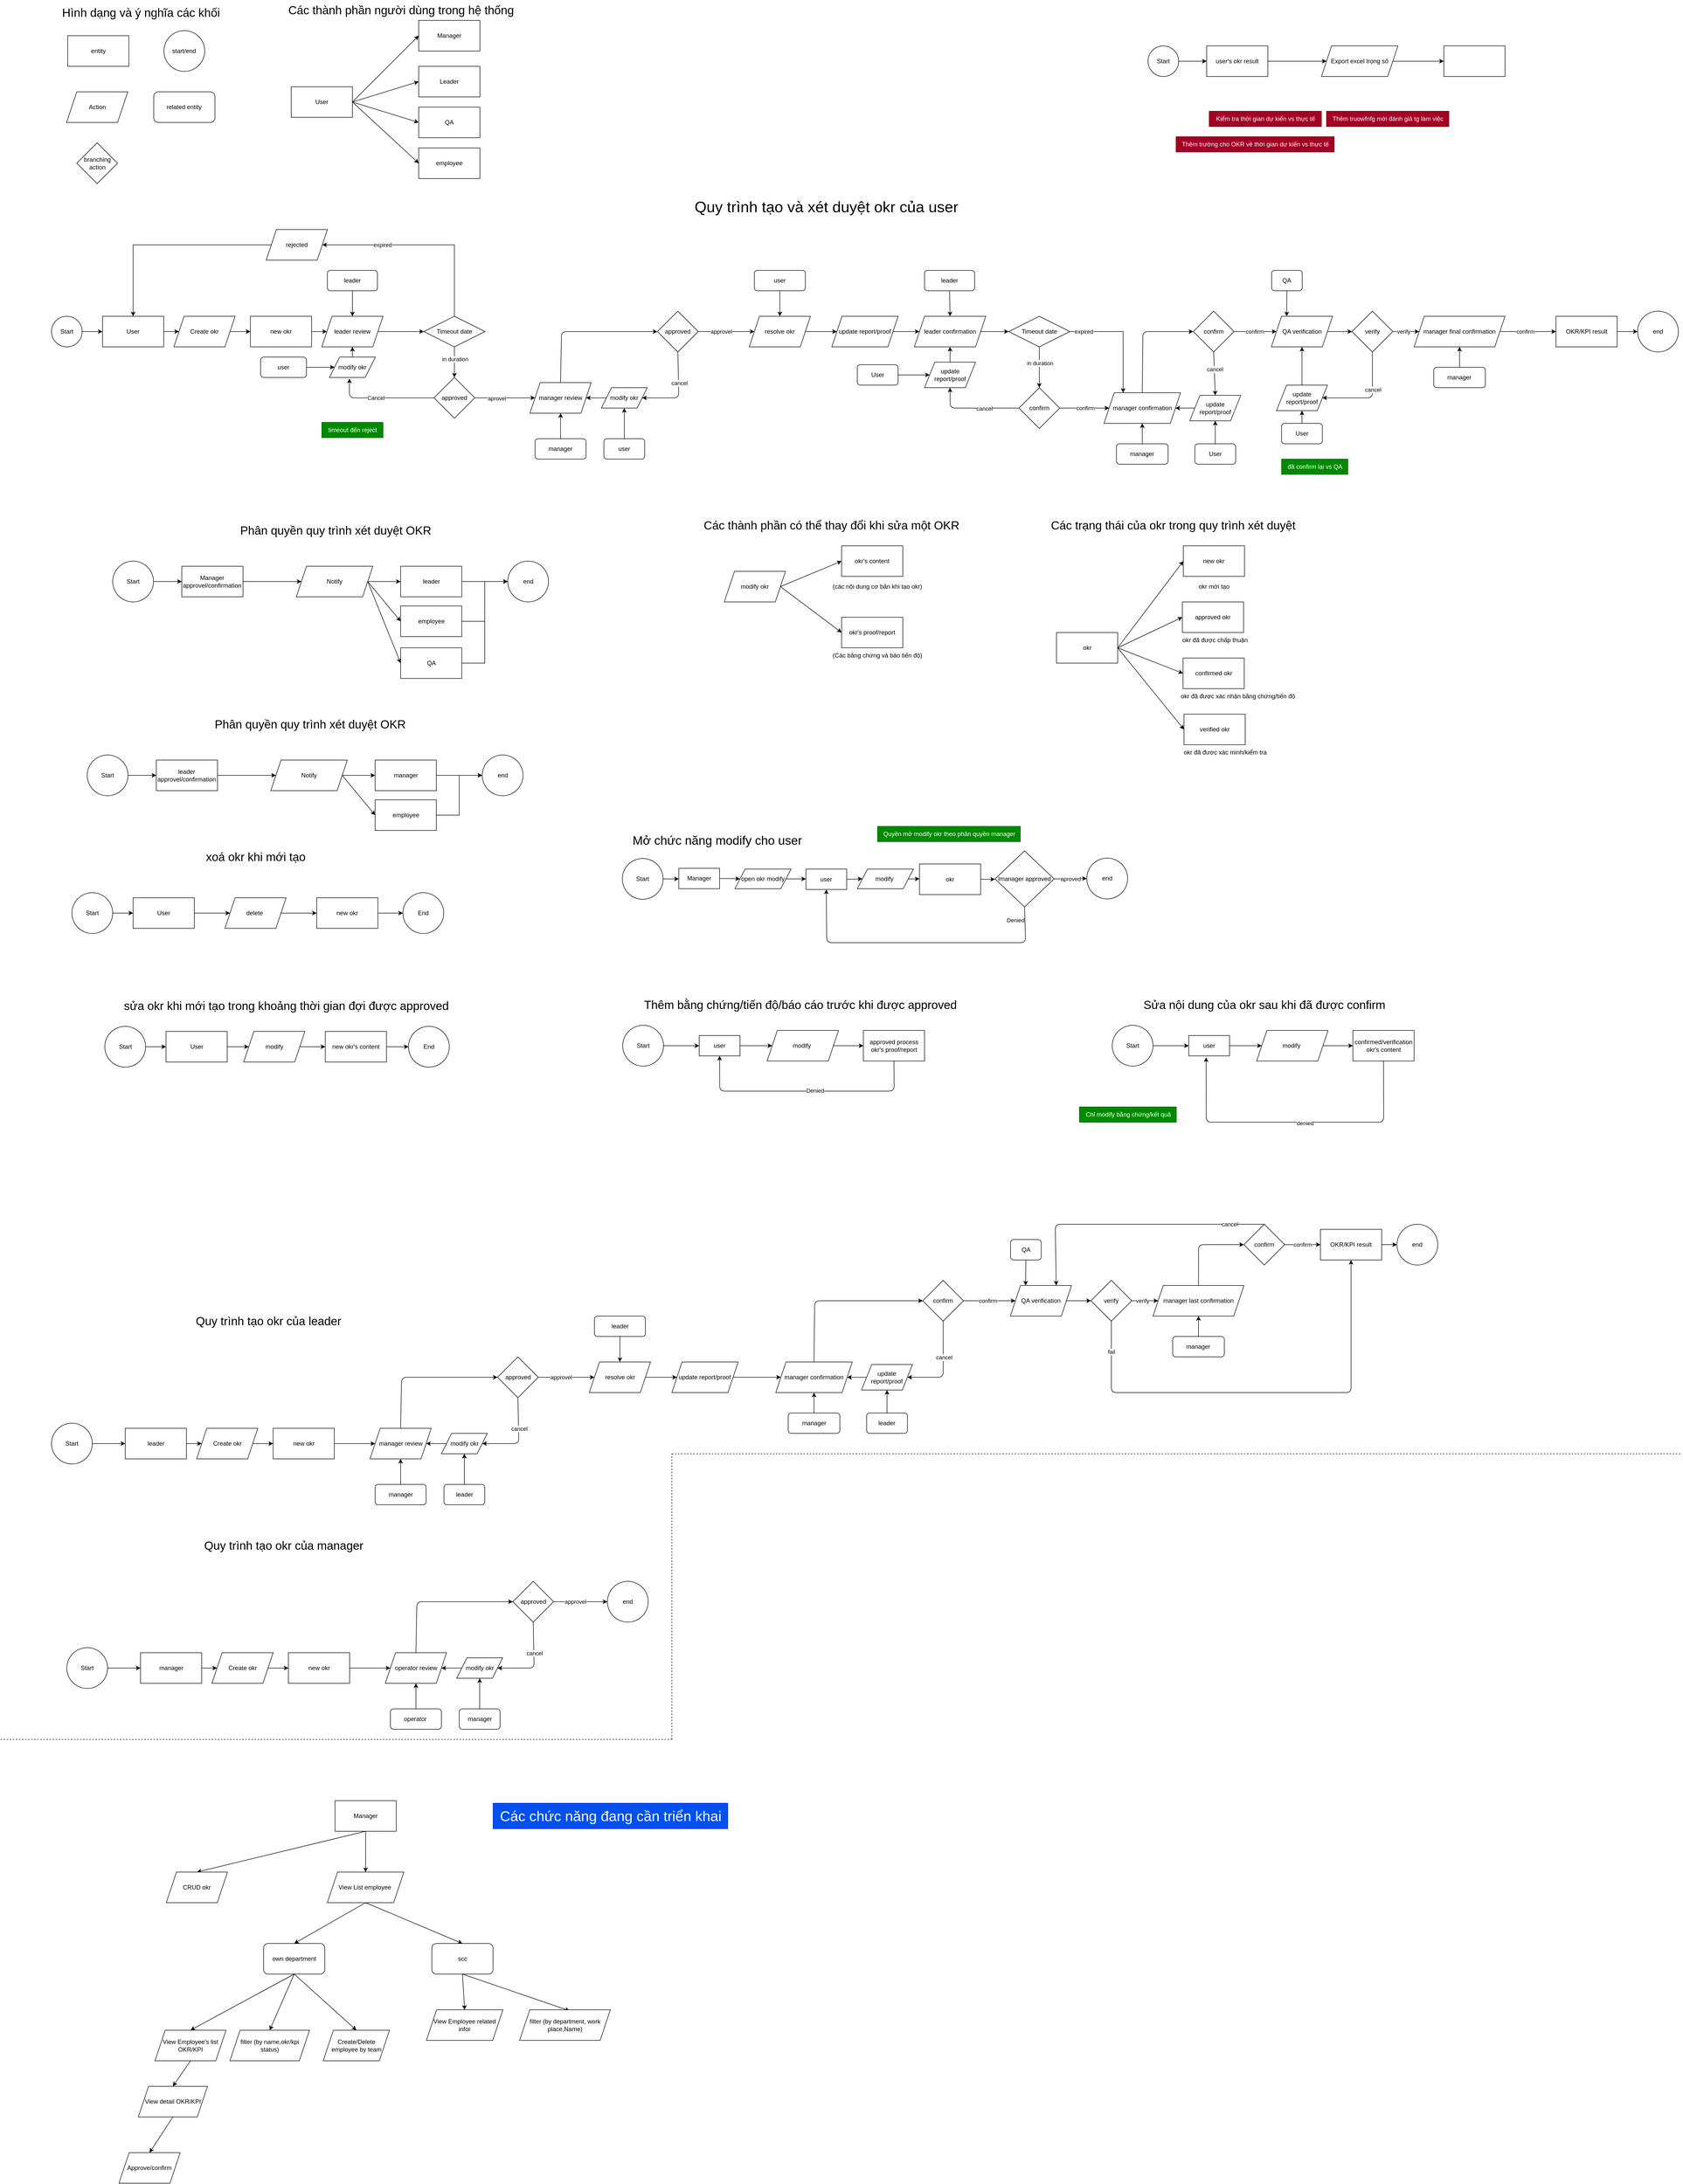 <mxfile>
    <diagram id="h8m3sAev7H-m7dmJf8yI" name="Page-1">
        <mxGraphModel dx="4528" dy="832" grid="1" gridSize="10" guides="1" tooltips="1" connect="1" arrows="1" fold="1" page="1" pageScale="1" pageWidth="3300" pageHeight="4681" math="0" shadow="0">
            <root>
                <mxCell id="0"/>
                <mxCell id="1" parent="0"/>
                <mxCell id="1028" value="Manager" style="whiteSpace=wrap;html=1;" vertex="1" parent="1">
                    <mxGeometry x="790.0" y="70" width="120" height="60" as="geometry"/>
                </mxCell>
                <mxCell id="1029" style="edgeStyle=none;html=1;exitX=1;exitY=0.5;exitDx=0;exitDy=0;entryX=0;entryY=0.5;entryDx=0;entryDy=0;" edge="1" parent="1" source="1033" target="1028">
                    <mxGeometry relative="1" as="geometry"/>
                </mxCell>
                <mxCell id="1030" style="edgeStyle=none;html=1;exitX=1;exitY=0.5;exitDx=0;exitDy=0;entryX=0;entryY=0.5;entryDx=0;entryDy=0;" edge="1" parent="1" source="1033" target="1034">
                    <mxGeometry relative="1" as="geometry">
                        <mxPoint x="790.0" y="200" as="targetPoint"/>
                    </mxGeometry>
                </mxCell>
                <mxCell id="1031" style="edgeStyle=none;html=1;exitX=1;exitY=0.5;exitDx=0;exitDy=0;entryX=0;entryY=0.5;entryDx=0;entryDy=0;" edge="1" parent="1" source="1033" target="1035">
                    <mxGeometry relative="1" as="geometry"/>
                </mxCell>
                <mxCell id="1032" style="edgeStyle=none;html=1;exitX=1;exitY=0.5;exitDx=0;exitDy=0;entryX=0;entryY=0.5;entryDx=0;entryDy=0;" edge="1" parent="1" source="1033" target="1036">
                    <mxGeometry relative="1" as="geometry"/>
                </mxCell>
                <mxCell id="1033" value="User" style="whiteSpace=wrap;html=1;" vertex="1" parent="1">
                    <mxGeometry x="540.0" y="200" width="120" height="60" as="geometry"/>
                </mxCell>
                <mxCell id="1034" value="Leader" style="whiteSpace=wrap;html=1;" vertex="1" parent="1">
                    <mxGeometry x="790.0" y="160" width="120" height="60" as="geometry"/>
                </mxCell>
                <mxCell id="1035" value="QA" style="whiteSpace=wrap;html=1;" vertex="1" parent="1">
                    <mxGeometry x="790.0" y="240" width="120" height="60" as="geometry"/>
                </mxCell>
                <mxCell id="1036" value="employee" style="whiteSpace=wrap;html=1;" vertex="1" parent="1">
                    <mxGeometry x="790.0" y="320" width="120" height="60" as="geometry"/>
                </mxCell>
                <mxCell id="1037" value="entity" style="whiteSpace=wrap;html=1;" vertex="1" parent="1">
                    <mxGeometry x="101.7" y="100" width="120" height="60" as="geometry"/>
                </mxCell>
                <mxCell id="1038" value="Action" style="shape=parallelogram;perimeter=parallelogramPerimeter;whiteSpace=wrap;html=1;fixedSize=1;" vertex="1" parent="1">
                    <mxGeometry x="99.53" y="210" width="120" height="60" as="geometry"/>
                </mxCell>
                <mxCell id="1039" value="branching action" style="rhombus;whiteSpace=wrap;html=1;" vertex="1" parent="1">
                    <mxGeometry x="119.53" y="310" width="80" height="80" as="geometry"/>
                </mxCell>
                <mxCell id="1040" value="start/end" style="ellipse;whiteSpace=wrap;html=1;" vertex="1" parent="1">
                    <mxGeometry x="290.46" y="90" width="80" height="80" as="geometry"/>
                </mxCell>
                <mxCell id="1041" style="edgeStyle=none;html=1;entryX=0;entryY=0.5;entryDx=0;entryDy=0;exitX=1;exitY=0.5;exitDx=0;exitDy=0;" edge="1" parent="1" source="1042" target="1044">
                    <mxGeometry relative="1" as="geometry">
                        <mxPoint x="120" y="680" as="sourcePoint"/>
                    </mxGeometry>
                </mxCell>
                <mxCell id="1042" value="Start" style="ellipse;whiteSpace=wrap;html=1;" vertex="1" parent="1">
                    <mxGeometry x="70" y="650" width="60" height="60" as="geometry"/>
                </mxCell>
                <mxCell id="1043" style="edgeStyle=none;html=1;exitX=1;exitY=0.5;exitDx=0;exitDy=0;entryX=0;entryY=0.5;entryDx=0;entryDy=0;" edge="1" parent="1" source="1044" target="1046">
                    <mxGeometry relative="1" as="geometry"/>
                </mxCell>
                <mxCell id="1044" value="User" style="whiteSpace=wrap;html=1;" vertex="1" parent="1">
                    <mxGeometry x="170" y="650" width="120" height="60" as="geometry"/>
                </mxCell>
                <mxCell id="1045" style="edgeStyle=none;html=1;exitX=1;exitY=0.5;exitDx=0;exitDy=0;entryX=0;entryY=0.5;entryDx=0;entryDy=0;" edge="1" parent="1" source="1046" target="1048">
                    <mxGeometry relative="1" as="geometry">
                        <mxPoint x="550" y="680.0" as="targetPoint"/>
                    </mxGeometry>
                </mxCell>
                <mxCell id="1046" value="Create okr" style="shape=parallelogram;perimeter=parallelogramPerimeter;whiteSpace=wrap;html=1;fixedSize=1;" vertex="1" parent="1">
                    <mxGeometry x="310" y="650" width="120" height="60" as="geometry"/>
                </mxCell>
                <mxCell id="1047" style="edgeStyle=none;html=1;exitX=1;exitY=0.5;exitDx=0;exitDy=0;entryX=0;entryY=0.5;entryDx=0;entryDy=0;" edge="1" parent="1" source="1048" target="1051">
                    <mxGeometry relative="1" as="geometry"/>
                </mxCell>
                <mxCell id="1048" value="new okr" style="whiteSpace=wrap;html=1;" vertex="1" parent="1">
                    <mxGeometry x="460" y="650" width="120" height="60" as="geometry"/>
                </mxCell>
                <mxCell id="1049" style="edgeStyle=none;html=1;exitX=0.5;exitY=1;exitDx=0;exitDy=0;entryX=0.5;entryY=0;entryDx=0;entryDy=0;" edge="1" parent="1" source="1127" target="1056">
                    <mxGeometry relative="1" as="geometry">
                        <Array as="points"/>
                    </mxGeometry>
                </mxCell>
                <mxCell id="1050" value="in duration" style="edgeLabel;html=1;align=center;verticalAlign=middle;resizable=0;points=[];" connectable="0" vertex="1" parent="1049">
                    <mxGeometry x="-0.2" y="1" relative="1" as="geometry">
                        <mxPoint as="offset"/>
                    </mxGeometry>
                </mxCell>
                <mxCell id="1051" value="leader review" style="shape=parallelogram;perimeter=parallelogramPerimeter;whiteSpace=wrap;html=1;fixedSize=1;" vertex="1" parent="1">
                    <mxGeometry x="600.0" y="650" width="120" height="60" as="geometry"/>
                </mxCell>
                <mxCell id="1052" style="edgeStyle=none;html=1;exitX=1;exitY=0.5;exitDx=0;exitDy=0;entryX=0;entryY=0.5;entryDx=0;entryDy=0;" edge="1" parent="1" source="1056" target="1060">
                    <mxGeometry relative="1" as="geometry">
                        <mxPoint x="818.13" y="940" as="targetPoint"/>
                    </mxGeometry>
                </mxCell>
                <mxCell id="1053" value="aprovel" style="edgeLabel;html=1;align=center;verticalAlign=middle;resizable=0;points=[];" vertex="1" connectable="0" parent="1052">
                    <mxGeometry x="-0.289" y="-1" relative="1" as="geometry">
                        <mxPoint x="1" as="offset"/>
                    </mxGeometry>
                </mxCell>
                <mxCell id="1054" style="edgeStyle=none;html=1;exitX=0;exitY=0.5;exitDx=0;exitDy=0;entryX=0.435;entryY=1.055;entryDx=0;entryDy=0;entryPerimeter=0;" edge="1" parent="1" source="1056" target="1058">
                    <mxGeometry relative="1" as="geometry">
                        <mxPoint x="705" y="810" as="targetPoint"/>
                        <Array as="points">
                            <mxPoint x="654" y="810"/>
                        </Array>
                    </mxGeometry>
                </mxCell>
                <mxCell id="1055" value="Cancel" style="edgeLabel;html=1;align=center;verticalAlign=middle;resizable=0;points=[];" vertex="1" connectable="0" parent="1054">
                    <mxGeometry x="0.334" y="3" relative="1" as="geometry">
                        <mxPoint x="22" y="-3" as="offset"/>
                    </mxGeometry>
                </mxCell>
                <mxCell id="1056" value="approved" style="rhombus;whiteSpace=wrap;html=1;" vertex="1" parent="1">
                    <mxGeometry x="820.0" y="770" width="80" height="80" as="geometry"/>
                </mxCell>
                <mxCell id="1057" style="edgeStyle=none;html=1;exitX=0.5;exitY=0;exitDx=0;exitDy=0;entryX=0.5;entryY=1;entryDx=0;entryDy=0;" edge="1" parent="1" source="1058" target="1051">
                    <mxGeometry relative="1" as="geometry"/>
                </mxCell>
                <mxCell id="1058" value="modify okr" style="shape=parallelogram;perimeter=parallelogramPerimeter;whiteSpace=wrap;html=1;fixedSize=1;" vertex="1" parent="1">
                    <mxGeometry x="615.0" y="730" width="90" height="40" as="geometry"/>
                </mxCell>
                <mxCell id="1059" style="edgeStyle=none;html=1;exitX=0.5;exitY=0;exitDx=0;exitDy=0;entryX=0;entryY=0.5;entryDx=0;entryDy=0;" edge="1" parent="1" source="1060" target="1065">
                    <mxGeometry relative="1" as="geometry">
                        <Array as="points">
                            <mxPoint x="1070" y="680"/>
                        </Array>
                    </mxGeometry>
                </mxCell>
                <mxCell id="1060" value="manager review" style="shape=parallelogram;perimeter=parallelogramPerimeter;whiteSpace=wrap;html=1;fixedSize=1;" vertex="1" parent="1">
                    <mxGeometry x="1008.13" y="780" width="120" height="60" as="geometry"/>
                </mxCell>
                <mxCell id="1061" style="edgeStyle=none;html=1;exitX=0.5;exitY=1;exitDx=0;exitDy=0;entryX=1;entryY=0.5;entryDx=0;entryDy=0;" edge="1" parent="1" source="1065" target="1067">
                    <mxGeometry relative="1" as="geometry">
                        <mxPoint x="1300" y="810" as="targetPoint"/>
                        <Array as="points">
                            <mxPoint x="1300" y="810"/>
                        </Array>
                    </mxGeometry>
                </mxCell>
                <mxCell id="1062" value="cancel" style="edgeLabel;html=1;align=center;verticalAlign=middle;resizable=0;points=[];" vertex="1" connectable="0" parent="1061">
                    <mxGeometry x="-0.253" y="1" relative="1" as="geometry">
                        <mxPoint as="offset"/>
                    </mxGeometry>
                </mxCell>
                <mxCell id="1063" style="edgeStyle=none;html=1;exitX=1;exitY=0.5;exitDx=0;exitDy=0;entryX=0;entryY=0.5;entryDx=0;entryDy=0;" edge="1" parent="1" source="1065" target="1069">
                    <mxGeometry relative="1" as="geometry">
                        <mxPoint x="1448.13" y="560" as="targetPoint"/>
                    </mxGeometry>
                </mxCell>
                <mxCell id="1064" value="approvel" style="edgeLabel;html=1;align=center;verticalAlign=middle;resizable=0;points=[];" vertex="1" connectable="0" parent="1063">
                    <mxGeometry x="-0.192" relative="1" as="geometry">
                        <mxPoint as="offset"/>
                    </mxGeometry>
                </mxCell>
                <mxCell id="1065" value="approved" style="rhombus;whiteSpace=wrap;html=1;" vertex="1" parent="1">
                    <mxGeometry x="1258.13" y="640" width="80" height="80" as="geometry"/>
                </mxCell>
                <mxCell id="1066" style="edgeStyle=none;html=1;exitX=0;exitY=0.5;exitDx=0;exitDy=0;entryX=1;entryY=0.5;entryDx=0;entryDy=0;" edge="1" parent="1" source="1067" target="1060">
                    <mxGeometry relative="1" as="geometry"/>
                </mxCell>
                <mxCell id="1067" value="modify okr" style="shape=parallelogram;perimeter=parallelogramPerimeter;whiteSpace=wrap;html=1;fixedSize=1;" vertex="1" parent="1">
                    <mxGeometry x="1148.13" y="790" width="90" height="40" as="geometry"/>
                </mxCell>
                <mxCell id="1068" style="edgeStyle=none;html=1;exitX=1;exitY=0.5;exitDx=0;exitDy=0;entryX=0;entryY=0.5;entryDx=0;entryDy=0;" edge="1" parent="1" source="1069" target="1071">
                    <mxGeometry relative="1" as="geometry"/>
                </mxCell>
                <mxCell id="1069" value="resolve okr" style="shape=parallelogram;perimeter=parallelogramPerimeter;whiteSpace=wrap;html=1;fixedSize=1;" vertex="1" parent="1">
                    <mxGeometry x="1438.13" y="650" width="120" height="60" as="geometry"/>
                </mxCell>
                <mxCell id="1070" style="edgeStyle=none;html=1;exitX=1;exitY=0.5;exitDx=0;exitDy=0;entryX=0;entryY=0.5;entryDx=0;entryDy=0;" edge="1" parent="1" source="1071" target="1072">
                    <mxGeometry relative="1" as="geometry"/>
                </mxCell>
                <mxCell id="1071" value="update report/proof" style="shape=parallelogram;perimeter=parallelogramPerimeter;whiteSpace=wrap;html=1;fixedSize=1;" vertex="1" parent="1">
                    <mxGeometry x="1600" y="650" width="130" height="60" as="geometry"/>
                </mxCell>
                <mxCell id="1072" value="leader confirmation" style="shape=parallelogram;perimeter=parallelogramPerimeter;whiteSpace=wrap;html=1;fixedSize=1;" vertex="1" parent="1">
                    <mxGeometry x="1761.87" y="650" width="140" height="60" as="geometry"/>
                </mxCell>
                <mxCell id="1073" style="edgeStyle=none;html=1;exitX=0;exitY=0.5;exitDx=0;exitDy=0;entryX=0.5;entryY=1;entryDx=0;entryDy=0;" edge="1" parent="1" source="1077" target="1079">
                    <mxGeometry relative="1" as="geometry">
                        <mxPoint x="1871.87" y="830" as="targetPoint"/>
                        <Array as="points">
                            <mxPoint x="1832" y="830"/>
                        </Array>
                    </mxGeometry>
                </mxCell>
                <mxCell id="1074" value="cancel" style="edgeLabel;html=1;align=center;verticalAlign=middle;resizable=0;points=[];" vertex="1" connectable="0" parent="1073">
                    <mxGeometry x="-0.218" y="1" relative="1" as="geometry">
                        <mxPoint as="offset"/>
                    </mxGeometry>
                </mxCell>
                <mxCell id="1075" style="edgeStyle=none;html=1;exitX=1;exitY=0.5;exitDx=0;exitDy=0;entryX=0;entryY=0.5;entryDx=0;entryDy=0;" edge="1" parent="1" source="1077" target="1080">
                    <mxGeometry relative="1" as="geometry">
                        <mxPoint x="2021.87" y="900" as="targetPoint"/>
                    </mxGeometry>
                </mxCell>
                <mxCell id="1076" value="confirm" style="edgeLabel;html=1;align=center;verticalAlign=middle;resizable=0;points=[];" vertex="1" connectable="0" parent="1075">
                    <mxGeometry x="0.236" relative="1" as="geometry">
                        <mxPoint x="-10" as="offset"/>
                    </mxGeometry>
                </mxCell>
                <mxCell id="1077" value="confirm" style="rhombus;whiteSpace=wrap;html=1;" vertex="1" parent="1">
                    <mxGeometry x="1966.87" y="790" width="80" height="80" as="geometry"/>
                </mxCell>
                <mxCell id="1078" style="edgeStyle=none;html=1;exitX=0.5;exitY=0;exitDx=0;exitDy=0;entryX=0.5;entryY=1;entryDx=0;entryDy=0;" edge="1" parent="1" source="1079" target="1072">
                    <mxGeometry relative="1" as="geometry"/>
                </mxCell>
                <mxCell id="1079" value="update report/proof" style="shape=parallelogram;perimeter=parallelogramPerimeter;whiteSpace=wrap;html=1;fixedSize=1;" vertex="1" parent="1">
                    <mxGeometry x="1781.87" y="740" width="100" height="50" as="geometry"/>
                </mxCell>
                <mxCell id="1080" value="manager confirmation" style="shape=parallelogram;perimeter=parallelogramPerimeter;whiteSpace=wrap;html=1;fixedSize=1;" vertex="1" parent="1">
                    <mxGeometry x="2133.74" y="800" width="150" height="60" as="geometry"/>
                </mxCell>
                <mxCell id="1081" style="edgeStyle=none;html=1;exitX=0.5;exitY=0;exitDx=0;exitDy=0;entryX=0;entryY=0.5;entryDx=0;entryDy=0;" edge="1" parent="1" source="1080" target="1086">
                    <mxGeometry relative="1" as="geometry">
                        <mxPoint x="2268.74" y="680" as="sourcePoint"/>
                        <Array as="points">
                            <mxPoint x="2210" y="680"/>
                        </Array>
                    </mxGeometry>
                </mxCell>
                <mxCell id="1082" style="edgeStyle=none;html=1;exitX=0.5;exitY=1;exitDx=0;exitDy=0;entryX=0.5;entryY=0;entryDx=0;entryDy=0;" edge="1" parent="1" source="1086" target="1088">
                    <mxGeometry relative="1" as="geometry">
                        <mxPoint x="2461.87" y="810" as="targetPoint"/>
                        <Array as="points"/>
                    </mxGeometry>
                </mxCell>
                <mxCell id="1083" value="cancel" style="edgeLabel;html=1;align=center;verticalAlign=middle;resizable=0;points=[];" vertex="1" connectable="0" parent="1082">
                    <mxGeometry x="-0.218" y="1" relative="1" as="geometry">
                        <mxPoint as="offset"/>
                    </mxGeometry>
                </mxCell>
                <mxCell id="1084" style="edgeStyle=none;html=1;exitX=1;exitY=0.5;exitDx=0;exitDy=0;entryX=0;entryY=0.5;entryDx=0;entryDy=0;" edge="1" parent="1" source="1086" target="1090">
                    <mxGeometry relative="1" as="geometry"/>
                </mxCell>
                <mxCell id="1085" value="confirm" style="edgeLabel;html=1;align=center;verticalAlign=middle;resizable=0;points=[];" vertex="1" connectable="0" parent="1084">
                    <mxGeometry x="-0.235" relative="1" as="geometry">
                        <mxPoint x="8" as="offset"/>
                    </mxGeometry>
                </mxCell>
                <mxCell id="1086" value="confirm" style="rhombus;whiteSpace=wrap;html=1;" vertex="1" parent="1">
                    <mxGeometry x="2308.74" y="640" width="80" height="80" as="geometry"/>
                </mxCell>
                <mxCell id="1087" style="edgeStyle=none;html=1;exitX=0;exitY=0.5;exitDx=0;exitDy=0;entryX=1;entryY=0.5;entryDx=0;entryDy=0;" edge="1" parent="1" source="1088" target="1080">
                    <mxGeometry relative="1" as="geometry">
                        <mxPoint x="2063.74" y="940" as="targetPoint"/>
                    </mxGeometry>
                </mxCell>
                <mxCell id="1088" value="update report/proof" style="shape=parallelogram;perimeter=parallelogramPerimeter;whiteSpace=wrap;html=1;fixedSize=1;" vertex="1" parent="1">
                    <mxGeometry x="2301.87" y="805" width="100" height="50" as="geometry"/>
                </mxCell>
                <mxCell id="1089" style="edgeStyle=none;html=1;exitX=1;exitY=0.5;exitDx=0;exitDy=0;entryX=0;entryY=0.5;entryDx=0;entryDy=0;" edge="1" parent="1" source="1090" target="1113">
                    <mxGeometry relative="1" as="geometry"/>
                </mxCell>
                <mxCell id="1090" value="QA verification" style="shape=parallelogram;perimeter=parallelogramPerimeter;whiteSpace=wrap;html=1;fixedSize=1;" vertex="1" parent="1">
                    <mxGeometry x="2461.87" y="650" width="120" height="60" as="geometry"/>
                </mxCell>
                <mxCell id="1091" style="edgeStyle=none;html=1;exitX=0.5;exitY=1;exitDx=0;exitDy=0;entryX=0.5;entryY=0;entryDx=0;entryDy=0;" edge="1" parent="1" source="1092" target="1051">
                    <mxGeometry relative="1" as="geometry"/>
                </mxCell>
                <mxCell id="1092" value="leader" style="rounded=1;whiteSpace=wrap;html=1;" vertex="1" parent="1">
                    <mxGeometry x="610.94" y="560" width="98.13" height="40" as="geometry"/>
                </mxCell>
                <mxCell id="1093" style="edgeStyle=none;html=1;exitX=0.5;exitY=0;exitDx=0;exitDy=0;entryX=0.5;entryY=1;entryDx=0;entryDy=0;" edge="1" parent="1" source="1094" target="1060">
                    <mxGeometry relative="1" as="geometry"/>
                </mxCell>
                <mxCell id="1094" value="manager" style="rounded=1;whiteSpace=wrap;html=1;" vertex="1" parent="1">
                    <mxGeometry x="1018.13" y="890" width="100" height="40" as="geometry"/>
                </mxCell>
                <mxCell id="1095" style="edgeStyle=none;html=1;exitX=0.5;exitY=1;exitDx=0;exitDy=0;entryX=0.5;entryY=0;entryDx=0;entryDy=0;" edge="1" parent="1" source="1096" target="1069">
                    <mxGeometry relative="1" as="geometry"/>
                </mxCell>
                <mxCell id="1096" value="user" style="rounded=1;whiteSpace=wrap;html=1;" vertex="1" parent="1">
                    <mxGeometry x="1448.13" y="560" width="100" height="40" as="geometry"/>
                </mxCell>
                <mxCell id="1097" style="edgeStyle=none;html=1;exitX=0.5;exitY=0;exitDx=0;exitDy=0;entryX=0.5;entryY=1;entryDx=0;entryDy=0;" edge="1" parent="1" source="1098" target="1067">
                    <mxGeometry relative="1" as="geometry"/>
                </mxCell>
                <mxCell id="1098" value="user" style="rounded=1;whiteSpace=wrap;html=1;" vertex="1" parent="1">
                    <mxGeometry x="1153.13" y="890" width="80" height="40" as="geometry"/>
                </mxCell>
                <mxCell id="1099" style="edgeStyle=none;html=1;exitX=1;exitY=0.5;exitDx=0;exitDy=0;entryX=0;entryY=0.5;entryDx=0;entryDy=0;" edge="1" parent="1" source="1100" target="1058">
                    <mxGeometry relative="1" as="geometry"/>
                </mxCell>
                <mxCell id="1100" value="user" style="rounded=1;whiteSpace=wrap;html=1;" vertex="1" parent="1">
                    <mxGeometry x="480.0" y="730" width="90" height="40" as="geometry"/>
                </mxCell>
                <mxCell id="1101" style="edgeStyle=none;html=1;exitX=1;exitY=0.5;exitDx=0;exitDy=0;entryX=0;entryY=0.5;entryDx=0;entryDy=0;" edge="1" parent="1" source="1102" target="1079">
                    <mxGeometry relative="1" as="geometry"/>
                </mxCell>
                <mxCell id="1102" value="User" style="rounded=1;whiteSpace=wrap;html=1;" vertex="1" parent="1">
                    <mxGeometry x="1650" y="745" width="80" height="40" as="geometry"/>
                </mxCell>
                <mxCell id="1103" style="edgeStyle=none;html=1;exitX=0.5;exitY=1;exitDx=0;exitDy=0;entryX=0.5;entryY=0;entryDx=0;entryDy=0;" edge="1" parent="1" source="1104" target="1072">
                    <mxGeometry relative="1" as="geometry"/>
                </mxCell>
                <mxCell id="1104" value="leader" style="rounded=1;whiteSpace=wrap;html=1;" vertex="1" parent="1">
                    <mxGeometry x="1781.87" y="560" width="98.13" height="40" as="geometry"/>
                </mxCell>
                <mxCell id="1105" style="edgeStyle=none;html=1;exitX=0.5;exitY=0;exitDx=0;exitDy=0;entryX=0.5;entryY=1;entryDx=0;entryDy=0;" edge="1" parent="1" source="1106" target="1080">
                    <mxGeometry relative="1" as="geometry"/>
                </mxCell>
                <mxCell id="1106" value="manager" style="rounded=1;whiteSpace=wrap;html=1;" vertex="1" parent="1">
                    <mxGeometry x="2158.11" y="900" width="101.26" height="40" as="geometry"/>
                </mxCell>
                <mxCell id="1107" style="edgeStyle=none;html=1;exitX=0.5;exitY=0;exitDx=0;exitDy=0;entryX=0.5;entryY=1;entryDx=0;entryDy=0;" edge="1" parent="1" source="1108" target="1088">
                    <mxGeometry relative="1" as="geometry"/>
                </mxCell>
                <mxCell id="1108" value="User" style="rounded=1;whiteSpace=wrap;html=1;" vertex="1" parent="1">
                    <mxGeometry x="2311.87" y="900" width="80" height="40" as="geometry"/>
                </mxCell>
                <mxCell id="1109" style="edgeStyle=none;html=1;exitX=0.5;exitY=1;exitDx=0;exitDy=0;entryX=0.25;entryY=0;entryDx=0;entryDy=0;" edge="1" parent="1" source="1110" target="1090">
                    <mxGeometry relative="1" as="geometry"/>
                </mxCell>
                <mxCell id="1110" value="QA" style="rounded=1;whiteSpace=wrap;html=1;" vertex="1" parent="1">
                    <mxGeometry x="2462.4" y="560" width="60" height="40" as="geometry"/>
                </mxCell>
                <mxCell id="1111" style="edgeStyle=none;html=1;exitX=1;exitY=0.5;exitDx=0;exitDy=0;entryX=0;entryY=0.5;entryDx=0;entryDy=0;" edge="1" parent="1" source="1113" target="1134">
                    <mxGeometry relative="1" as="geometry">
                        <mxPoint x="2841.74" y="680" as="targetPoint"/>
                        <mxPoint x="2741.74" y="680" as="sourcePoint"/>
                    </mxGeometry>
                </mxCell>
                <mxCell id="1112" value="verify" style="edgeLabel;html=1;align=center;verticalAlign=middle;resizable=0;points=[];" vertex="1" connectable="0" parent="1111">
                    <mxGeometry x="0.23" y="-2" relative="1" as="geometry">
                        <mxPoint x="-11" y="-2" as="offset"/>
                    </mxGeometry>
                </mxCell>
                <mxCell id="1113" value="verify" style="rhombus;whiteSpace=wrap;html=1;" vertex="1" parent="1">
                    <mxGeometry x="2620" y="640" width="80" height="80" as="geometry"/>
                </mxCell>
                <mxCell id="1114" style="edgeStyle=none;html=1;exitX=1;exitY=0.5;exitDx=0;exitDy=0;entryX=0;entryY=0.5;entryDx=0;entryDy=0;" edge="1" parent="1" source="1115" target="1117">
                    <mxGeometry relative="1" as="geometry"/>
                </mxCell>
                <mxCell id="1115" value="Start" style="ellipse;whiteSpace=wrap;html=1;" vertex="1" parent="1">
                    <mxGeometry x="2149.87" y="2040" width="80" height="80" as="geometry"/>
                </mxCell>
                <mxCell id="1116" style="edgeStyle=none;html=1;exitX=1;exitY=0.5;exitDx=0;exitDy=0;entryX=0;entryY=0.5;entryDx=0;entryDy=0;" edge="1" parent="1" source="1117" target="1119">
                    <mxGeometry relative="1" as="geometry"/>
                </mxCell>
                <mxCell id="1117" value="user" style="whiteSpace=wrap;html=1;" vertex="1" parent="1">
                    <mxGeometry x="2299.87" y="2060" width="80" height="40" as="geometry"/>
                </mxCell>
                <mxCell id="1118" style="edgeStyle=none;html=1;exitX=1;exitY=0.5;exitDx=0;exitDy=0;entryX=0;entryY=0.5;entryDx=0;entryDy=0;" edge="1" parent="1" source="1119" target="1122">
                    <mxGeometry relative="1" as="geometry"/>
                </mxCell>
                <mxCell id="1119" value="modify&amp;nbsp;" style="shape=parallelogram;perimeter=parallelogramPerimeter;whiteSpace=wrap;html=1;fixedSize=1;" vertex="1" parent="1">
                    <mxGeometry x="2433" y="2050" width="140" height="60" as="geometry"/>
                </mxCell>
                <mxCell id="1120" style="edgeStyle=none;html=1;exitX=0.5;exitY=1;exitDx=0;exitDy=0;entryX=0.426;entryY=1.071;entryDx=0;entryDy=0;entryPerimeter=0;" edge="1" parent="1" source="1122" target="1117">
                    <mxGeometry relative="1" as="geometry">
                        <Array as="points">
                            <mxPoint x="2682.13" y="2230"/>
                            <mxPoint x="2334.13" y="2230"/>
                        </Array>
                    </mxGeometry>
                </mxCell>
                <mxCell id="1121" value="denied" style="edgeLabel;html=1;align=center;verticalAlign=middle;resizable=0;points=[];" vertex="1" connectable="0" parent="1120">
                    <mxGeometry x="-0.078" y="2" relative="1" as="geometry">
                        <mxPoint as="offset"/>
                    </mxGeometry>
                </mxCell>
                <mxCell id="1122" value="confirmed/verification okr's content" style="whiteSpace=wrap;html=1;" vertex="1" parent="1">
                    <mxGeometry x="2621.74" y="2050" width="120" height="60" as="geometry"/>
                </mxCell>
                <mxCell id="1123" value="related entity" style="rounded=1;whiteSpace=wrap;html=1;" vertex="1" parent="1">
                    <mxGeometry x="270.46" y="210" width="120" height="60" as="geometry"/>
                </mxCell>
                <mxCell id="1124" value="" style="edgeStyle=none;html=1;exitX=1;exitY=0.5;exitDx=0;exitDy=0;entryX=0;entryY=0.5;entryDx=0;entryDy=0;" edge="1" parent="1" source="1051" target="1127">
                    <mxGeometry relative="1" as="geometry">
                        <Array as="points"/>
                        <mxPoint x="710" y="680" as="sourcePoint"/>
                        <mxPoint x="860" y="770" as="targetPoint"/>
                    </mxGeometry>
                </mxCell>
                <mxCell id="1125" style="edgeStyle=orthogonalEdgeStyle;rounded=0;orthogonalLoop=1;jettySize=auto;html=1;exitX=0.5;exitY=0;exitDx=0;exitDy=0;entryX=1;entryY=0.5;entryDx=0;entryDy=0;" edge="1" parent="1" source="1127" target="1269">
                    <mxGeometry relative="1" as="geometry">
                        <mxPoint x="249.53" y="650" as="targetPoint"/>
                        <mxPoint x="879.53" y="650" as="sourcePoint"/>
                        <Array as="points">
                            <mxPoint x="860" y="510"/>
                        </Array>
                    </mxGeometry>
                </mxCell>
                <mxCell id="1126" value="expired" style="edgeLabel;html=1;align=center;verticalAlign=middle;resizable=0;points=[];" connectable="0" vertex="1" parent="1125">
                    <mxGeometry x="-0.285" relative="1" as="geometry">
                        <mxPoint x="-139" as="offset"/>
                    </mxGeometry>
                </mxCell>
                <mxCell id="1127" value="Timeout date" style="rhombus;whiteSpace=wrap;html=1;" vertex="1" parent="1">
                    <mxGeometry x="800" y="650" width="120" height="60" as="geometry"/>
                </mxCell>
                <mxCell id="1128" style="edgeStyle=none;html=1;exitX=0.5;exitY=1;exitDx=0;exitDy=0;entryX=0.5;entryY=0;entryDx=0;entryDy=0;" edge="1" parent="1" source="1133" target="1077">
                    <mxGeometry relative="1" as="geometry">
                        <Array as="points"/>
                        <mxPoint x="2043.37" y="775" as="targetPoint"/>
                    </mxGeometry>
                </mxCell>
                <mxCell id="1129" value="in duration" style="edgeLabel;html=1;align=center;verticalAlign=middle;resizable=0;points=[];" connectable="0" vertex="1" parent="1128">
                    <mxGeometry x="-0.2" y="1" relative="1" as="geometry">
                        <mxPoint as="offset"/>
                    </mxGeometry>
                </mxCell>
                <mxCell id="1130" value="" style="edgeStyle=none;html=1;exitX=1;exitY=0.5;exitDx=0;exitDy=0;entryX=0;entryY=0.5;entryDx=0;entryDy=0;" edge="1" parent="1" source="1072" target="1133">
                    <mxGeometry relative="1" as="geometry">
                        <Array as="points"/>
                        <mxPoint x="1893.37" y="685" as="sourcePoint"/>
                        <mxPoint x="2043.37" y="775" as="targetPoint"/>
                    </mxGeometry>
                </mxCell>
                <mxCell id="1131" style="edgeStyle=orthogonalEdgeStyle;rounded=0;orthogonalLoop=1;jettySize=auto;html=1;exitX=1;exitY=0.5;exitDx=0;exitDy=0;entryX=0.25;entryY=0;entryDx=0;entryDy=0;" edge="1" parent="1" source="1133" target="1080">
                    <mxGeometry relative="1" as="geometry">
                        <mxPoint x="2221.37" y="785" as="targetPoint"/>
                    </mxGeometry>
                </mxCell>
                <mxCell id="1132" value="expired" style="edgeLabel;html=1;align=center;verticalAlign=middle;resizable=0;points=[];" connectable="0" vertex="1" parent="1131">
                    <mxGeometry x="-0.285" relative="1" as="geometry">
                        <mxPoint x="-53" as="offset"/>
                    </mxGeometry>
                </mxCell>
                <mxCell id="1133" value="Timeout date" style="rhombus;whiteSpace=wrap;html=1;" vertex="1" parent="1">
                    <mxGeometry x="1946.87" y="650" width="120" height="60" as="geometry"/>
                </mxCell>
                <mxCell id="1134" value="manager final confirmation" style="shape=parallelogram;perimeter=parallelogramPerimeter;whiteSpace=wrap;html=1;fixedSize=1;" vertex="1" parent="1">
                    <mxGeometry x="2741.74" y="650" width="178.26" height="60" as="geometry"/>
                </mxCell>
                <mxCell id="1135" style="edgeStyle=none;html=1;exitX=1;exitY=0.5;exitDx=0;exitDy=0;entryX=0;entryY=0.5;entryDx=0;entryDy=0;" edge="1" parent="1" source="1134" target="1257">
                    <mxGeometry relative="1" as="geometry">
                        <mxPoint x="3030.13" y="680" as="targetPoint"/>
                        <mxPoint x="2930" y="680" as="sourcePoint"/>
                    </mxGeometry>
                </mxCell>
                <mxCell id="1136" value="confirm" style="edgeLabel;html=1;align=center;verticalAlign=middle;resizable=0;points=[];" connectable="0" vertex="1" parent="1135">
                    <mxGeometry x="-0.235" relative="1" as="geometry">
                        <mxPoint x="8" as="offset"/>
                    </mxGeometry>
                </mxCell>
                <mxCell id="1137" style="edgeStyle=none;html=1;exitX=0.5;exitY=0;exitDx=0;exitDy=0;entryX=0.5;entryY=1;entryDx=0;entryDy=0;" edge="1" parent="1" source="1138" target="1134">
                    <mxGeometry relative="1" as="geometry"/>
                </mxCell>
                <mxCell id="1138" value="manager" style="rounded=1;whiteSpace=wrap;html=1;" vertex="1" parent="1">
                    <mxGeometry x="2780.24" y="750" width="101.26" height="40" as="geometry"/>
                </mxCell>
                <mxCell id="1139" value="end" style="ellipse;whiteSpace=wrap;html=1;" vertex="1" parent="1">
                    <mxGeometry x="3180" y="640" width="80" height="80" as="geometry"/>
                </mxCell>
                <mxCell id="1140" value="" style="group" connectable="0" vertex="1" parent="1">
                    <mxGeometry x="170" y="1982.05" width="733.6" height="250" as="geometry"/>
                </mxCell>
                <mxCell id="1141" value="Start" style="ellipse;whiteSpace=wrap;html=1;" vertex="1" parent="1140">
                    <mxGeometry x="4.53" y="60" width="80" height="80" as="geometry"/>
                </mxCell>
                <mxCell id="1142" value="User" style="whiteSpace=wrap;html=1;" vertex="1" parent="1140">
                    <mxGeometry x="124.53" y="70" width="120" height="60" as="geometry"/>
                </mxCell>
                <mxCell id="1143" style="edgeStyle=none;html=1;exitX=1;exitY=0.5;exitDx=0;exitDy=0;entryX=0;entryY=0.5;entryDx=0;entryDy=0;" edge="1" parent="1140" source="1141" target="1142">
                    <mxGeometry relative="1" as="geometry"/>
                </mxCell>
                <mxCell id="1144" value="modify" style="shape=parallelogram;perimeter=parallelogramPerimeter;whiteSpace=wrap;html=1;fixedSize=1;" vertex="1" parent="1140">
                    <mxGeometry x="276.8" y="70" width="120" height="60" as="geometry"/>
                </mxCell>
                <mxCell id="1145" style="edgeStyle=none;html=1;exitX=1;exitY=0.5;exitDx=0;exitDy=0;entryX=0;entryY=0.5;entryDx=0;entryDy=0;" edge="1" parent="1140" source="1142" target="1144">
                    <mxGeometry relative="1" as="geometry"/>
                </mxCell>
                <mxCell id="1146" value="End" style="ellipse;whiteSpace=wrap;html=1;" vertex="1" parent="1140">
                    <mxGeometry x="600.0" y="60" width="80" height="80" as="geometry"/>
                </mxCell>
                <mxCell id="1147" value="new okr's content" style="whiteSpace=wrap;html=1;" vertex="1" parent="1140">
                    <mxGeometry x="436.8" y="70" width="120" height="60" as="geometry"/>
                </mxCell>
                <mxCell id="1148" style="edgeStyle=none;html=1;exitX=1;exitY=0.5;exitDx=0;exitDy=0;entryX=0;entryY=0.5;entryDx=0;entryDy=0;" edge="1" parent="1140" source="1144" target="1147">
                    <mxGeometry relative="1" as="geometry"/>
                </mxCell>
                <mxCell id="1149" style="edgeStyle=none;html=1;exitX=1;exitY=0.5;exitDx=0;exitDy=0;entryX=0;entryY=0.5;entryDx=0;entryDy=0;" edge="1" parent="1140" source="1147" target="1146">
                    <mxGeometry relative="1" as="geometry">
                        <mxPoint x="534.53" y="100.105" as="targetPoint"/>
                    </mxGeometry>
                </mxCell>
                <mxCell id="1150" value="&lt;span style=&quot;font-size: 23px;&quot;&gt;sửa okr khi mới tạo trong khoảng thời gian đợi được approved&lt;/span&gt;" style="text;html=1;align=center;verticalAlign=middle;resizable=0;points=[];autosize=1;strokeColor=none;fillColor=none;" vertex="1" parent="1140">
                    <mxGeometry x="30.0" width="660" height="40" as="geometry"/>
                </mxCell>
                <mxCell id="1151" value="&lt;span style=&quot;font-size: 23px;&quot;&gt;Sửa nội dung của okr sau khi đã được confirm&amp;nbsp;&lt;/span&gt;" style="text;html=1;align=center;verticalAlign=middle;resizable=0;points=[];autosize=1;strokeColor=none;fillColor=none;" vertex="1" parent="1">
                    <mxGeometry x="2201" y="1980" width="500" height="40" as="geometry"/>
                </mxCell>
                <mxCell id="1152" value="" style="group" connectable="0" vertex="1" parent="1">
                    <mxGeometry x="1190" y="1980" width="667.66" height="189" as="geometry"/>
                </mxCell>
                <mxCell id="1153" value="Start" style="ellipse;whiteSpace=wrap;html=1;" vertex="1" parent="1152">
                    <mxGeometry y="60" width="80" height="80" as="geometry"/>
                </mxCell>
                <mxCell id="1154" value="user" style="whiteSpace=wrap;html=1;" vertex="1" parent="1152">
                    <mxGeometry x="150" y="80" width="80" height="40" as="geometry"/>
                </mxCell>
                <mxCell id="1155" style="edgeStyle=none;html=1;exitX=1;exitY=0.5;exitDx=0;exitDy=0;entryX=0;entryY=0.5;entryDx=0;entryDy=0;" edge="1" parent="1152" source="1153" target="1154">
                    <mxGeometry relative="1" as="geometry"/>
                </mxCell>
                <mxCell id="1156" value="modify&amp;nbsp;" style="shape=parallelogram;perimeter=parallelogramPerimeter;whiteSpace=wrap;html=1;fixedSize=1;" vertex="1" parent="1152">
                    <mxGeometry x="283.13" y="70" width="140" height="60" as="geometry"/>
                </mxCell>
                <mxCell id="1157" style="edgeStyle=none;html=1;exitX=1;exitY=0.5;exitDx=0;exitDy=0;entryX=0;entryY=0.5;entryDx=0;entryDy=0;" edge="1" parent="1152" source="1154" target="1156">
                    <mxGeometry relative="1" as="geometry"/>
                </mxCell>
                <mxCell id="1158" style="edgeStyle=none;html=1;exitX=0.5;exitY=1;exitDx=0;exitDy=0;entryX=0.5;entryY=1;entryDx=0;entryDy=0;" edge="1" parent="1152" source="1160" target="1154">
                    <mxGeometry relative="1" as="geometry">
                        <mxPoint x="200.82" y="190.4" as="targetPoint"/>
                        <mxPoint x="608.13" y="169" as="sourcePoint"/>
                        <Array as="points">
                            <mxPoint x="532.26" y="189"/>
                            <mxPoint x="190.26" y="189"/>
                        </Array>
                    </mxGeometry>
                </mxCell>
                <mxCell id="1159" value="Denied" style="edgeLabel;html=1;align=center;verticalAlign=middle;resizable=0;points=[];" connectable="0" vertex="1" parent="1158">
                    <mxGeometry x="-0.088" y="-1" relative="1" as="geometry">
                        <mxPoint as="offset"/>
                    </mxGeometry>
                </mxCell>
                <mxCell id="1160" value="approved process okr's proof/report" style="whiteSpace=wrap;html=1;" vertex="1" parent="1152">
                    <mxGeometry x="471.87" y="70" width="120" height="60" as="geometry"/>
                </mxCell>
                <mxCell id="1161" style="edgeStyle=none;html=1;exitX=1;exitY=0.5;exitDx=0;exitDy=0;entryX=0;entryY=0.5;entryDx=0;entryDy=0;" edge="1" parent="1152" source="1156" target="1160">
                    <mxGeometry relative="1" as="geometry"/>
                </mxCell>
                <mxCell id="1162" value="&lt;span style=&quot;font-size: 23px;&quot;&gt;Thêm bằng chứng/tiến độ/báo cáo trước khi được approved&lt;/span&gt;" style="text;html=1;align=center;verticalAlign=middle;resizable=0;points=[];autosize=1;strokeColor=none;fillColor=none;" vertex="1" parent="1152">
                    <mxGeometry x="27.66" width="640" height="40" as="geometry"/>
                </mxCell>
                <mxCell id="1227" value="&lt;span style=&quot;font-size: 23px;&quot;&gt;Các thành phần người dùng trong hệ thống&lt;br&gt;&lt;/span&gt;" style="text;html=1;align=center;verticalAlign=middle;resizable=0;points=[];autosize=1;strokeColor=none;fillColor=none;" vertex="1" parent="1">
                    <mxGeometry x="520.0" y="30" width="470" height="40" as="geometry"/>
                </mxCell>
                <mxCell id="1228" value="&lt;span style=&quot;font-size: 23px;&quot;&gt;Hình dạng và ý nghĩa các khối&lt;br&gt;&lt;/span&gt;" style="text;html=1;align=center;verticalAlign=middle;resizable=0;points=[];autosize=1;strokeColor=none;fillColor=none;" vertex="1" parent="1">
                    <mxGeometry x="80" y="35" width="330" height="40" as="geometry"/>
                </mxCell>
                <mxCell id="1229" value="okr's content" style="whiteSpace=wrap;html=1;" vertex="1" parent="1">
                    <mxGeometry x="1619.21" y="1100" width="120" height="60" as="geometry"/>
                </mxCell>
                <mxCell id="1230" style="edgeStyle=none;html=1;exitX=1;exitY=0.5;exitDx=0;exitDy=0;entryX=0;entryY=0.5;entryDx=0;entryDy=0;" edge="1" parent="1" source="1232" target="1229">
                    <mxGeometry relative="1" as="geometry"/>
                </mxCell>
                <mxCell id="1231" style="edgeStyle=none;html=1;exitX=1;exitY=0.5;exitDx=0;exitDy=0;entryX=0;entryY=0.5;entryDx=0;entryDy=0;" edge="1" parent="1" source="1232" target="1233">
                    <mxGeometry relative="1" as="geometry">
                        <mxPoint x="1639.21" y="1150" as="targetPoint"/>
                    </mxGeometry>
                </mxCell>
                <mxCell id="1232" value="modify okr" style="shape=parallelogram;perimeter=parallelogramPerimeter;whiteSpace=wrap;html=1;fixedSize=1;" vertex="1" parent="1">
                    <mxGeometry x="1389.21" y="1150" width="120" height="60" as="geometry"/>
                </mxCell>
                <mxCell id="1233" value="okr's proof/report" style="whiteSpace=wrap;html=1;" vertex="1" parent="1">
                    <mxGeometry x="1619.21" y="1240" width="120" height="60" as="geometry"/>
                </mxCell>
                <mxCell id="1234" value="&lt;span style=&quot;font-size: 23px;&quot;&gt;Các thành phần có thể thay đổi khi sửa một OKR&lt;br&gt;&lt;/span&gt;" style="text;html=1;align=center;verticalAlign=middle;resizable=0;points=[];autosize=1;strokeColor=none;fillColor=none;" vertex="1" parent="1">
                    <mxGeometry x="1339.21" y="1040" width="520" height="40" as="geometry"/>
                </mxCell>
                <mxCell id="1235" value="(các nội dung cơ bản khi tạo okr)" style="text;html=1;align=center;verticalAlign=middle;resizable=0;points=[];autosize=1;strokeColor=none;fillColor=none;" vertex="1" parent="1">
                    <mxGeometry x="1589.21" y="1165" width="200" height="30" as="geometry"/>
                </mxCell>
                <mxCell id="1236" value="(Các bằng chứng và báo tiến độ)" style="text;html=1;align=center;verticalAlign=middle;resizable=0;points=[];autosize=1;strokeColor=none;fillColor=none;" vertex="1" parent="1">
                    <mxGeometry x="1589.21" y="1300" width="200" height="30" as="geometry"/>
                </mxCell>
                <mxCell id="1237" value="new okr" style="whiteSpace=wrap;html=1;" vertex="1" parent="1">
                    <mxGeometry x="2289.21" y="1100" width="120" height="60" as="geometry"/>
                </mxCell>
                <mxCell id="1238" style="edgeStyle=none;html=1;exitX=1;exitY=0.5;exitDx=0;exitDy=0;entryX=0;entryY=0.5;entryDx=0;entryDy=0;" edge="1" parent="1" source="1240" target="1237">
                    <mxGeometry relative="1" as="geometry"/>
                </mxCell>
                <mxCell id="1239" style="edgeStyle=none;html=1;exitX=1;exitY=0.5;exitDx=0;exitDy=0;entryX=0;entryY=0.5;entryDx=0;entryDy=0;" edge="1" parent="1" source="1240" target="1241">
                    <mxGeometry relative="1" as="geometry">
                        <mxPoint x="2309.21" y="1150" as="targetPoint"/>
                    </mxGeometry>
                </mxCell>
                <mxCell id="1240" value="okr" style="whiteSpace=wrap;html=1;" vertex="1" parent="1">
                    <mxGeometry x="2040.54" y="1270" width="120" height="60" as="geometry"/>
                </mxCell>
                <mxCell id="1241" value="approved okr" style="whiteSpace=wrap;html=1;" vertex="1" parent="1">
                    <mxGeometry x="2287.34" y="1210" width="120" height="60" as="geometry"/>
                </mxCell>
                <mxCell id="1242" value="&lt;span style=&quot;font-size: 23px;&quot;&gt;Các trạng thái của okr trong quy trình xét duyệt&lt;br&gt;&lt;/span&gt;" style="text;html=1;align=center;verticalAlign=middle;resizable=0;points=[];autosize=1;strokeColor=none;fillColor=none;" vertex="1" parent="1">
                    <mxGeometry x="2019.21" y="1040" width="500" height="40" as="geometry"/>
                </mxCell>
                <mxCell id="1243" value="okr mới tạo" style="text;html=1;align=center;verticalAlign=middle;resizable=0;points=[];autosize=1;strokeColor=none;fillColor=none;" vertex="1" parent="1">
                    <mxGeometry x="2309.21" y="1165" width="80" height="30" as="geometry"/>
                </mxCell>
                <mxCell id="1244" value="okr đã được chấp thuận" style="text;html=1;align=center;verticalAlign=middle;resizable=0;points=[];autosize=1;strokeColor=none;fillColor=none;" vertex="1" parent="1">
                    <mxGeometry x="2275.54" y="1270" width="150" height="30" as="geometry"/>
                </mxCell>
                <mxCell id="1245" value="confirmed okr" style="whiteSpace=wrap;html=1;" vertex="1" parent="1">
                    <mxGeometry x="2288.67" y="1320" width="120" height="60" as="geometry"/>
                </mxCell>
                <mxCell id="1246" value="verified okr" style="whiteSpace=wrap;html=1;" vertex="1" parent="1">
                    <mxGeometry x="2290.54" y="1430" width="120" height="60" as="geometry"/>
                </mxCell>
                <mxCell id="1247" value="okr đã được xác nhận bằng chứng/tiến độ" style="text;html=1;align=center;verticalAlign=middle;resizable=0;points=[];autosize=1;strokeColor=none;fillColor=none;" vertex="1" parent="1">
                    <mxGeometry x="2270.54" y="1380" width="250" height="30" as="geometry"/>
                </mxCell>
                <mxCell id="1248" style="edgeStyle=none;html=1;exitX=1;exitY=0.5;exitDx=0;exitDy=0;entryX=0;entryY=0.5;entryDx=0;entryDy=0;" edge="1" parent="1" source="1240" target="1245">
                    <mxGeometry relative="1" as="geometry">
                        <mxPoint x="2299.41" y="1280" as="targetPoint"/>
                        <mxPoint x="2170.41" y="1280" as="sourcePoint"/>
                    </mxGeometry>
                </mxCell>
                <mxCell id="1249" style="edgeStyle=none;html=1;exitX=1;exitY=0.5;exitDx=0;exitDy=0;entryX=0;entryY=0.5;entryDx=0;entryDy=0;" edge="1" parent="1" source="1240" target="1246">
                    <mxGeometry relative="1" as="geometry">
                        <mxPoint x="2299.41" y="1280" as="targetPoint"/>
                        <mxPoint x="2170.41" y="1280" as="sourcePoint"/>
                    </mxGeometry>
                </mxCell>
                <mxCell id="1250" value="okr đã được xác minh/kiểm tra" style="text;html=1;align=center;verticalAlign=middle;resizable=0;points=[];autosize=1;strokeColor=none;fillColor=none;" vertex="1" parent="1">
                    <mxGeometry x="2275.54" y="1490" width="190" height="30" as="geometry"/>
                </mxCell>
                <mxCell id="1251" value="&lt;font style=&quot;font-size: 30px;&quot;&gt;Quy trình tạo và xét duyệt okr của user&lt;/font&gt;" style="text;html=1;align=center;verticalAlign=middle;resizable=0;points=[];autosize=1;strokeColor=none;fillColor=none;" vertex="1" parent="1">
                    <mxGeometry x="1319.21" y="410" width="540" height="50" as="geometry"/>
                </mxCell>
                <mxCell id="1256" style="edgeStyle=orthogonalEdgeStyle;rounded=0;orthogonalLoop=1;jettySize=auto;html=1;exitX=1;exitY=0.5;exitDx=0;exitDy=0;entryX=0;entryY=0.5;entryDx=0;entryDy=0;" edge="1" parent="1" source="1257" target="1139">
                    <mxGeometry relative="1" as="geometry"/>
                </mxCell>
                <mxCell id="1257" value="OKR/KPI result" style="whiteSpace=wrap;html=1;" vertex="1" parent="1">
                    <mxGeometry x="3020" y="650" width="120" height="60" as="geometry"/>
                </mxCell>
                <mxCell id="1260" value="timeout đến reject&lt;br&gt;" style="text;html=1;align=center;verticalAlign=middle;resizable=0;points=[];autosize=1;strokeColor=#005700;fillColor=#008a00;fontColor=#ffffff;" vertex="1" parent="1">
                    <mxGeometry x="600" y="858" width="120" height="30" as="geometry"/>
                </mxCell>
                <mxCell id="1261" value="Quyền mở modify okr theo phân quyền manager" style="text;html=1;align=center;verticalAlign=middle;resizable=0;points=[];autosize=1;strokeColor=#005700;fillColor=#008a00;fontColor=#ffffff;" vertex="1" parent="1">
                    <mxGeometry x="1689.68" y="1650" width="280" height="30" as="geometry"/>
                </mxCell>
                <mxCell id="1262" value="đã confirm lại vs QA" style="text;html=1;align=center;verticalAlign=middle;resizable=0;points=[];autosize=1;strokeColor=#005700;fillColor=#008a00;fontColor=#ffffff;" vertex="1" parent="1">
                    <mxGeometry x="2481.87" y="930" width="130" height="30" as="geometry"/>
                </mxCell>
                <mxCell id="1267" value="Chỉ modify bằng chứng/kết quả" style="text;html=1;align=center;verticalAlign=middle;resizable=0;points=[];autosize=1;strokeColor=#005700;fillColor=#008a00;fontColor=#ffffff;" vertex="1" parent="1">
                    <mxGeometry x="2085.54" y="2200" width="190" height="30" as="geometry"/>
                </mxCell>
                <mxCell id="1268" style="edgeStyle=orthogonalEdgeStyle;rounded=0;orthogonalLoop=1;jettySize=auto;html=1;exitX=0;exitY=0.5;exitDx=0;exitDy=0;entryX=0.5;entryY=0;entryDx=0;entryDy=0;" edge="1" parent="1" source="1269" target="1044">
                    <mxGeometry relative="1" as="geometry"/>
                </mxCell>
                <mxCell id="1269" value="rejected" style="shape=parallelogram;perimeter=parallelogramPerimeter;whiteSpace=wrap;html=1;fixedSize=1;" vertex="1" parent="1">
                    <mxGeometry x="490.94" y="480" width="120" height="60" as="geometry"/>
                </mxCell>
                <mxCell id="1270" style="edgeStyle=none;html=1;exitX=0.5;exitY=1;exitDx=0;exitDy=0;entryX=1;entryY=0.5;entryDx=0;entryDy=0;" edge="1" parent="1" source="1113" target="1273">
                    <mxGeometry relative="1" as="geometry">
                        <mxPoint x="2747.87" y="853" as="targetPoint"/>
                        <Array as="points">
                            <mxPoint x="2660" y="810"/>
                        </Array>
                        <mxPoint x="2635" y="763" as="sourcePoint"/>
                    </mxGeometry>
                </mxCell>
                <mxCell id="1271" value="cancel" style="edgeLabel;html=1;align=center;verticalAlign=middle;resizable=0;points=[];" connectable="0" vertex="1" parent="1270">
                    <mxGeometry x="-0.218" y="1" relative="1" as="geometry">
                        <mxPoint as="offset"/>
                    </mxGeometry>
                </mxCell>
                <mxCell id="1272" style="edgeStyle=none;html=1;exitX=0.5;exitY=0;exitDx=0;exitDy=0;entryX=0.5;entryY=1;entryDx=0;entryDy=0;" edge="1" parent="1" source="1273" target="1090">
                    <mxGeometry relative="1" as="geometry">
                        <mxPoint x="2560" y="873" as="targetPoint"/>
                    </mxGeometry>
                </mxCell>
                <mxCell id="1273" value="update report/proof" style="shape=parallelogram;perimeter=parallelogramPerimeter;whiteSpace=wrap;html=1;fixedSize=1;" vertex="1" parent="1">
                    <mxGeometry x="2471.87" y="785" width="100" height="50" as="geometry"/>
                </mxCell>
                <mxCell id="1274" style="edgeStyle=none;html=1;exitX=0.5;exitY=0;exitDx=0;exitDy=0;entryX=0.5;entryY=1;entryDx=0;entryDy=0;" edge="1" parent="1" source="1275" target="1273">
                    <mxGeometry relative="1" as="geometry"/>
                </mxCell>
                <mxCell id="1275" value="User" style="rounded=1;whiteSpace=wrap;html=1;" vertex="1" parent="1">
                    <mxGeometry x="2481.87" y="860" width="80" height="40" as="geometry"/>
                </mxCell>
                <mxCell id="1276" value="&lt;span style=&quot;font-size: 23px;&quot;&gt;Phân quyền quy trình xét duyệt OKR&amp;nbsp;&lt;/span&gt;" style="text;html=1;align=center;verticalAlign=middle;resizable=0;points=[];autosize=1;strokeColor=none;fillColor=none;container=0;" vertex="1" parent="1">
                    <mxGeometry x="380.0" y="1430" width="400" height="40" as="geometry"/>
                </mxCell>
                <mxCell id="1277" value="Start" style="ellipse;whiteSpace=wrap;html=1;" vertex="1" parent="1">
                    <mxGeometry x="140" y="1510" width="80" height="80" as="geometry"/>
                </mxCell>
                <mxCell id="1278" value="leader approvel/confirmation" style="whiteSpace=wrap;html=1;" vertex="1" parent="1">
                    <mxGeometry x="275.47" y="1520" width="120" height="60" as="geometry"/>
                </mxCell>
                <mxCell id="1279" style="edgeStyle=orthogonalEdgeStyle;rounded=0;orthogonalLoop=1;jettySize=auto;html=1;exitX=1;exitY=0.5;exitDx=0;exitDy=0;entryX=0;entryY=0.5;entryDx=0;entryDy=0;" edge="1" parent="1" source="1277" target="1278">
                    <mxGeometry relative="1" as="geometry"/>
                </mxCell>
                <mxCell id="1280" style="edgeStyle=orthogonalEdgeStyle;rounded=0;orthogonalLoop=1;jettySize=auto;html=1;exitX=1;exitY=0.5;exitDx=0;exitDy=0;entryX=0;entryY=0.5;entryDx=0;entryDy=0;" edge="1" parent="1" source="1281" target="1285">
                    <mxGeometry relative="1" as="geometry">
                        <mxPoint x="714.53" y="1550" as="targetPoint"/>
                    </mxGeometry>
                </mxCell>
                <mxCell id="1281" value="Notify" style="shape=parallelogram;perimeter=parallelogramPerimeter;whiteSpace=wrap;html=1;fixedSize=1;" vertex="1" parent="1">
                    <mxGeometry x="500" y="1520" width="150" height="60" as="geometry"/>
                </mxCell>
                <mxCell id="1282" style="edgeStyle=orthogonalEdgeStyle;rounded=0;orthogonalLoop=1;jettySize=auto;html=1;exitX=1;exitY=0.5;exitDx=0;exitDy=0;" edge="1" parent="1" source="1278" target="1281">
                    <mxGeometry relative="1" as="geometry">
                        <mxPoint x="500" y="1550" as="targetPoint"/>
                    </mxGeometry>
                </mxCell>
                <mxCell id="1283" value="end" style="ellipse;whiteSpace=wrap;html=1;" vertex="1" parent="1">
                    <mxGeometry x="914.53" y="1510" width="80" height="80" as="geometry"/>
                </mxCell>
                <mxCell id="1284" style="edgeStyle=orthogonalEdgeStyle;rounded=0;orthogonalLoop=1;jettySize=auto;html=1;exitX=1;exitY=0.5;exitDx=0;exitDy=0;entryX=0;entryY=0.5;entryDx=0;entryDy=0;" edge="1" parent="1" source="1285" target="1283">
                    <mxGeometry relative="1" as="geometry">
                        <mxPoint x="934.53" y="1549.824" as="targetPoint"/>
                        <mxPoint x="844.53" y="1550" as="sourcePoint"/>
                    </mxGeometry>
                </mxCell>
                <mxCell id="1285" value="manager" style="whiteSpace=wrap;html=1;" vertex="1" parent="1">
                    <mxGeometry x="704.53" y="1520" width="120" height="60" as="geometry"/>
                </mxCell>
                <mxCell id="1286" value="" style="endArrow=classic;html=1;rounded=0;exitX=1;exitY=0.5;exitDx=0;exitDy=0;entryX=0;entryY=0.5;entryDx=0;entryDy=0;" edge="1" parent="1" source="1281" target="1288">
                    <mxGeometry width="50" height="50" relative="1" as="geometry">
                        <mxPoint x="586.8" y="1388" as="sourcePoint"/>
                        <mxPoint x="696.8" y="1628" as="targetPoint"/>
                    </mxGeometry>
                </mxCell>
                <mxCell id="1287" style="edgeStyle=orthogonalEdgeStyle;rounded=0;orthogonalLoop=1;jettySize=auto;html=1;exitX=1;exitY=0.5;exitDx=0;exitDy=0;entryX=0;entryY=0.5;entryDx=0;entryDy=0;" edge="1" parent="1" source="1288" target="1283">
                    <mxGeometry relative="1" as="geometry"/>
                </mxCell>
                <mxCell id="1288" value="employee" style="whiteSpace=wrap;html=1;" vertex="1" parent="1">
                    <mxGeometry x="704.53" y="1598" width="120" height="60" as="geometry"/>
                </mxCell>
                <mxCell id="1289" value="&lt;span style=&quot;font-size: 23px;&quot;&gt;Phân quyền quy trình xét duyệt OKR&amp;nbsp;&lt;/span&gt;" style="text;html=1;align=center;verticalAlign=middle;resizable=0;points=[];autosize=1;strokeColor=none;fillColor=none;container=0;" vertex="1" parent="1">
                    <mxGeometry x="430" y="1050" width="400" height="40" as="geometry"/>
                </mxCell>
                <mxCell id="1290" value="Start" style="ellipse;whiteSpace=wrap;html=1;" vertex="1" parent="1">
                    <mxGeometry x="190" y="1130" width="80" height="80" as="geometry"/>
                </mxCell>
                <mxCell id="1291" value="Manager approvel/confirmation" style="whiteSpace=wrap;html=1;" vertex="1" parent="1">
                    <mxGeometry x="325.47" y="1140" width="120" height="60" as="geometry"/>
                </mxCell>
                <mxCell id="1292" style="edgeStyle=orthogonalEdgeStyle;rounded=0;orthogonalLoop=1;jettySize=auto;html=1;exitX=1;exitY=0.5;exitDx=0;exitDy=0;entryX=0;entryY=0.5;entryDx=0;entryDy=0;" edge="1" parent="1" source="1290" target="1291">
                    <mxGeometry relative="1" as="geometry"/>
                </mxCell>
                <mxCell id="1293" style="edgeStyle=orthogonalEdgeStyle;rounded=0;orthogonalLoop=1;jettySize=auto;html=1;exitX=1;exitY=0.5;exitDx=0;exitDy=0;entryX=0;entryY=0.5;entryDx=0;entryDy=0;" edge="1" parent="1" source="1294" target="1298">
                    <mxGeometry relative="1" as="geometry">
                        <mxPoint x="764.53" y="1170" as="targetPoint"/>
                    </mxGeometry>
                </mxCell>
                <mxCell id="1294" value="Notify" style="shape=parallelogram;perimeter=parallelogramPerimeter;whiteSpace=wrap;html=1;fixedSize=1;" vertex="1" parent="1">
                    <mxGeometry x="550" y="1140" width="150" height="60" as="geometry"/>
                </mxCell>
                <mxCell id="1295" style="edgeStyle=orthogonalEdgeStyle;rounded=0;orthogonalLoop=1;jettySize=auto;html=1;exitX=1;exitY=0.5;exitDx=0;exitDy=0;" edge="1" parent="1" source="1291" target="1294">
                    <mxGeometry relative="1" as="geometry">
                        <mxPoint x="550" y="1170" as="targetPoint"/>
                    </mxGeometry>
                </mxCell>
                <mxCell id="1296" value="end" style="ellipse;whiteSpace=wrap;html=1;" vertex="1" parent="1">
                    <mxGeometry x="964.53" y="1130" width="80" height="80" as="geometry"/>
                </mxCell>
                <mxCell id="1297" style="edgeStyle=orthogonalEdgeStyle;rounded=0;orthogonalLoop=1;jettySize=auto;html=1;exitX=1;exitY=0.5;exitDx=0;exitDy=0;entryX=0;entryY=0.5;entryDx=0;entryDy=0;" edge="1" parent="1" source="1298" target="1296">
                    <mxGeometry relative="1" as="geometry">
                        <mxPoint x="984.53" y="1169.824" as="targetPoint"/>
                        <mxPoint x="894.53" y="1170" as="sourcePoint"/>
                    </mxGeometry>
                </mxCell>
                <mxCell id="1298" value="leader" style="whiteSpace=wrap;html=1;" vertex="1" parent="1">
                    <mxGeometry x="754.53" y="1140" width="120" height="60" as="geometry"/>
                </mxCell>
                <mxCell id="1299" value="" style="endArrow=classic;html=1;rounded=0;exitX=1;exitY=0.5;exitDx=0;exitDy=0;entryX=0;entryY=0.5;entryDx=0;entryDy=0;" edge="1" parent="1" source="1294" target="1301">
                    <mxGeometry width="50" height="50" relative="1" as="geometry">
                        <mxPoint x="636.8" y="1008" as="sourcePoint"/>
                        <mxPoint x="746.8" y="1248" as="targetPoint"/>
                    </mxGeometry>
                </mxCell>
                <mxCell id="1300" style="edgeStyle=orthogonalEdgeStyle;rounded=0;orthogonalLoop=1;jettySize=auto;html=1;exitX=1;exitY=0.5;exitDx=0;exitDy=0;entryX=0;entryY=0.5;entryDx=0;entryDy=0;" edge="1" parent="1" source="1301" target="1296">
                    <mxGeometry relative="1" as="geometry"/>
                </mxCell>
                <mxCell id="1301" value="employee" style="whiteSpace=wrap;html=1;" vertex="1" parent="1">
                    <mxGeometry x="754.53" y="1218" width="120" height="60" as="geometry"/>
                </mxCell>
                <mxCell id="1302" style="edgeStyle=orthogonalEdgeStyle;rounded=0;orthogonalLoop=1;jettySize=auto;html=1;exitX=1;exitY=0.5;exitDx=0;exitDy=0;entryX=0;entryY=0.5;entryDx=0;entryDy=0;" edge="1" parent="1" source="1303" target="1296">
                    <mxGeometry relative="1" as="geometry"/>
                </mxCell>
                <mxCell id="1303" value="QA" style="whiteSpace=wrap;html=1;" vertex="1" parent="1">
                    <mxGeometry x="754.53" y="1300" width="120" height="60" as="geometry"/>
                </mxCell>
                <mxCell id="1304" value="Start" style="ellipse;whiteSpace=wrap;html=1;" vertex="1" parent="1">
                    <mxGeometry x="110" y="1780" width="80" height="80" as="geometry"/>
                </mxCell>
                <mxCell id="1305" value="User" style="whiteSpace=wrap;html=1;" vertex="1" parent="1">
                    <mxGeometry x="230" y="1790" width="120" height="60" as="geometry"/>
                </mxCell>
                <mxCell id="1306" style="edgeStyle=none;html=1;exitX=1;exitY=0.5;exitDx=0;exitDy=0;entryX=0;entryY=0.5;entryDx=0;entryDy=0;" edge="1" parent="1" source="1304" target="1305">
                    <mxGeometry relative="1" as="geometry"/>
                </mxCell>
                <mxCell id="1307" value="delete&amp;nbsp;" style="shape=parallelogram;perimeter=parallelogramPerimeter;whiteSpace=wrap;html=1;fixedSize=1;" vertex="1" parent="1">
                    <mxGeometry x="410" y="1790" width="120" height="60" as="geometry"/>
                </mxCell>
                <mxCell id="1308" style="edgeStyle=none;html=1;exitX=1;exitY=0.5;exitDx=0;exitDy=0;entryX=0;entryY=0.5;entryDx=0;entryDy=0;" edge="1" parent="1" source="1305" target="1307">
                    <mxGeometry relative="1" as="geometry"/>
                </mxCell>
                <mxCell id="1309" value="End" style="ellipse;whiteSpace=wrap;html=1;" vertex="1" parent="1">
                    <mxGeometry x="759.07" y="1780" width="80" height="80" as="geometry"/>
                </mxCell>
                <mxCell id="1310" value="new okr" style="whiteSpace=wrap;html=1;" vertex="1" parent="1">
                    <mxGeometry x="590" y="1790" width="120" height="60" as="geometry"/>
                </mxCell>
                <mxCell id="1311" style="edgeStyle=none;html=1;exitX=1;exitY=0.5;exitDx=0;exitDy=0;entryX=0;entryY=0.5;entryDx=0;entryDy=0;" edge="1" parent="1" source="1307" target="1310">
                    <mxGeometry relative="1" as="geometry"/>
                </mxCell>
                <mxCell id="1312" style="edgeStyle=none;html=1;exitX=1;exitY=0.5;exitDx=0;exitDy=0;entryX=0;entryY=0.5;entryDx=0;entryDy=0;" edge="1" parent="1" source="1310" target="1309">
                    <mxGeometry relative="1" as="geometry">
                        <mxPoint x="640" y="1820.105" as="targetPoint"/>
                    </mxGeometry>
                </mxCell>
                <mxCell id="1313" value="&lt;font style=&quot;font-size: 23px;&quot;&gt;xoá okr khi mới tạo&lt;/font&gt;" style="text;html=1;align=center;verticalAlign=middle;resizable=0;points=[];autosize=1;strokeColor=none;fillColor=none;" vertex="1" parent="1">
                    <mxGeometry x="360" y="1690" width="220" height="40" as="geometry"/>
                </mxCell>
                <mxCell id="1314" value="" style="endArrow=classic;html=1;rounded=0;exitX=1;exitY=0.5;exitDx=0;exitDy=0;entryX=0;entryY=0.5;entryDx=0;entryDy=0;" edge="1" parent="1" source="1294" target="1303">
                    <mxGeometry width="50" height="50" relative="1" as="geometry">
                        <mxPoint x="700" y="1180" as="sourcePoint"/>
                        <mxPoint x="765" y="1258" as="targetPoint"/>
                    </mxGeometry>
                </mxCell>
                <mxCell id="1315" value="lmanager approved" style="rhombus;whiteSpace=wrap;html=1;" vertex="1" parent="1">
                    <mxGeometry x="1920.0" y="1697.95" width="115.94" height="110" as="geometry"/>
                </mxCell>
                <mxCell id="1316" value="end" style="ellipse;whiteSpace=wrap;html=1;" vertex="1" parent="1">
                    <mxGeometry x="2100.0" y="1712.19" width="80" height="80" as="geometry"/>
                </mxCell>
                <mxCell id="1317" style="edgeStyle=none;html=1;exitX=1;exitY=0.5;exitDx=0;exitDy=0;entryX=0;entryY=0.5;entryDx=0;entryDy=0;" edge="1" parent="1" source="1315" target="1316">
                    <mxGeometry relative="1" as="geometry">
                        <mxPoint x="2063.74" y="1766.71" as="targetPoint"/>
                        <mxPoint x="1973.74" y="1766.71" as="sourcePoint"/>
                    </mxGeometry>
                </mxCell>
                <mxCell id="1318" value="aproved" style="edgeLabel;html=1;align=center;verticalAlign=middle;resizable=0;points=[];" connectable="0" vertex="1" parent="1317">
                    <mxGeometry x="0.22" y="-1" relative="1" as="geometry">
                        <mxPoint x="-7" y="-1" as="offset"/>
                    </mxGeometry>
                </mxCell>
                <mxCell id="1319" style="edgeStyle=orthogonalEdgeStyle;rounded=0;orthogonalLoop=1;jettySize=auto;html=1;exitX=1;exitY=0.5;exitDx=0;exitDy=0;entryX=0;entryY=0.5;entryDx=0;entryDy=0;" edge="1" parent="1" source="1320" target="1328">
                    <mxGeometry relative="1" as="geometry"/>
                </mxCell>
                <mxCell id="1320" value="Start" style="ellipse;whiteSpace=wrap;html=1;" vertex="1" parent="1">
                    <mxGeometry x="1189.21" y="1712.95" width="80" height="80" as="geometry"/>
                </mxCell>
                <mxCell id="1321" value="user" style="whiteSpace=wrap;html=1;" vertex="1" parent="1">
                    <mxGeometry x="1549.21" y="1733.71" width="80" height="40" as="geometry"/>
                </mxCell>
                <mxCell id="1322" style="edgeStyle=none;html=1;exitX=0.5;exitY=1;exitDx=0;exitDy=0;entryX=0.5;entryY=1;entryDx=0;entryDy=0;" edge="1" parent="1" source="1315" target="1321">
                    <mxGeometry relative="1" as="geometry">
                        <mxPoint x="1912.5" y="1752.19" as="targetPoint"/>
                        <Array as="points">
                            <mxPoint x="1980" y="1878"/>
                            <mxPoint x="1590" y="1878"/>
                        </Array>
                    </mxGeometry>
                </mxCell>
                <mxCell id="1323" value="Denied" style="edgeLabel;html=1;align=center;verticalAlign=middle;resizable=0;points=[];" vertex="1" connectable="0" parent="1322">
                    <mxGeometry x="0.466" y="-1" relative="1" as="geometry">
                        <mxPoint x="323" y="-43" as="offset"/>
                    </mxGeometry>
                </mxCell>
                <mxCell id="1324" value="modify&amp;nbsp;" style="shape=parallelogram;perimeter=parallelogramPerimeter;whiteSpace=wrap;html=1;fixedSize=1;" vertex="1" parent="1">
                    <mxGeometry x="1650" y="1733.71" width="110" height="38.48" as="geometry"/>
                </mxCell>
                <mxCell id="1325" style="edgeStyle=none;html=1;exitX=1;exitY=0.5;exitDx=0;exitDy=0;entryX=0;entryY=0.5;entryDx=0;entryDy=0;" edge="1" parent="1" source="1321" target="1324">
                    <mxGeometry relative="1" as="geometry"/>
                </mxCell>
                <mxCell id="1326" style="edgeStyle=orthogonalEdgeStyle;rounded=0;orthogonalLoop=1;jettySize=auto;html=1;exitX=1;exitY=0.5;exitDx=0;exitDy=0;entryX=0;entryY=0.5;entryDx=0;entryDy=0;" edge="1" parent="1" source="1324" target="1333">
                    <mxGeometry relative="1" as="geometry">
                        <mxPoint x="1833.74" y="1752.19" as="sourcePoint"/>
                    </mxGeometry>
                </mxCell>
                <mxCell id="1327" style="edgeStyle=orthogonalEdgeStyle;rounded=0;orthogonalLoop=1;jettySize=auto;html=1;exitX=1;exitY=0.5;exitDx=0;exitDy=0;entryX=0;entryY=0.5;entryDx=0;entryDy=0;" edge="1" parent="1" source="1328" target="1330">
                    <mxGeometry relative="1" as="geometry"/>
                </mxCell>
                <mxCell id="1328" value="Manager" style="whiteSpace=wrap;html=1;" vertex="1" parent="1">
                    <mxGeometry x="1300" y="1732.19" width="80" height="40" as="geometry"/>
                </mxCell>
                <mxCell id="1329" style="edgeStyle=orthogonalEdgeStyle;rounded=0;orthogonalLoop=1;jettySize=auto;html=1;exitX=1;exitY=0.5;exitDx=0;exitDy=0;entryX=0;entryY=0.5;entryDx=0;entryDy=0;" edge="1" parent="1" source="1330" target="1321">
                    <mxGeometry relative="1" as="geometry"/>
                </mxCell>
                <mxCell id="1330" value="open okr modify" style="shape=parallelogram;perimeter=parallelogramPerimeter;whiteSpace=wrap;html=1;fixedSize=1;" vertex="1" parent="1">
                    <mxGeometry x="1410.0" y="1733.71" width="110" height="38.48" as="geometry"/>
                </mxCell>
                <mxCell id="1331" value="&lt;span style=&quot;font-size: 24px;&quot;&gt;Mở chức năng modify cho user&lt;/span&gt;" style="text;html=1;align=center;verticalAlign=middle;resizable=0;points=[];autosize=1;strokeColor=none;fillColor=none;" vertex="1" parent="1">
                    <mxGeometry x="1194.68" y="1657.95" width="360" height="40" as="geometry"/>
                </mxCell>
                <mxCell id="1332" style="edgeStyle=orthogonalEdgeStyle;rounded=0;orthogonalLoop=1;jettySize=auto;html=1;exitX=1;exitY=0.5;exitDx=0;exitDy=0;entryX=0;entryY=0.5;entryDx=0;entryDy=0;" edge="1" parent="1" source="1333" target="1315">
                    <mxGeometry relative="1" as="geometry"/>
                </mxCell>
                <mxCell id="1333" value="okr" style="whiteSpace=wrap;html=1;" vertex="1" parent="1">
                    <mxGeometry x="1771.87" y="1723.71" width="120" height="60" as="geometry"/>
                </mxCell>
                <mxCell id="1165" value="leader" style="whiteSpace=wrap;html=1;" vertex="1" parent="1">
                    <mxGeometry x="214.53" y="2830" width="120" height="60" as="geometry"/>
                </mxCell>
                <mxCell id="1166" value="Create okr" style="shape=parallelogram;perimeter=parallelogramPerimeter;whiteSpace=wrap;html=1;fixedSize=1;" vertex="1" parent="1">
                    <mxGeometry x="354.53" y="2830" width="120" height="60" as="geometry"/>
                </mxCell>
                <mxCell id="1167" style="edgeStyle=none;html=1;exitX=1;exitY=0.5;exitDx=0;exitDy=0;entryX=0;entryY=0.5;entryDx=0;entryDy=0;" edge="1" parent="1" source="1165" target="1166">
                    <mxGeometry relative="1" as="geometry"/>
                </mxCell>
                <mxCell id="1168" value="new okr" style="whiteSpace=wrap;html=1;" vertex="1" parent="1">
                    <mxGeometry x="504.53" y="2830" width="120" height="60" as="geometry"/>
                </mxCell>
                <mxCell id="1169" style="edgeStyle=none;html=1;exitX=1;exitY=0.5;exitDx=0;exitDy=0;entryX=0;entryY=0.5;entryDx=0;entryDy=0;" edge="1" parent="1" source="1166" target="1168">
                    <mxGeometry relative="1" as="geometry">
                        <mxPoint x="594.53" y="2860" as="targetPoint"/>
                    </mxGeometry>
                </mxCell>
                <mxCell id="1170" value="manager review" style="shape=parallelogram;perimeter=parallelogramPerimeter;whiteSpace=wrap;html=1;fixedSize=1;" vertex="1" parent="1">
                    <mxGeometry x="694.53" y="2830" width="120" height="60" as="geometry"/>
                </mxCell>
                <mxCell id="1171" style="edgeStyle=none;html=1;exitX=1;exitY=0.5;exitDx=0;exitDy=0;entryX=0;entryY=0.5;entryDx=0;entryDy=0;" edge="1" parent="1" source="1168" target="1170">
                    <mxGeometry relative="1" as="geometry"/>
                </mxCell>
                <mxCell id="1172" value="approved" style="rhombus;whiteSpace=wrap;html=1;" vertex="1" parent="1">
                    <mxGeometry x="944.53" y="2690" width="80" height="80" as="geometry"/>
                </mxCell>
                <mxCell id="1173" style="edgeStyle=none;html=1;exitX=0.5;exitY=0;exitDx=0;exitDy=0;entryX=0;entryY=0.5;entryDx=0;entryDy=0;" edge="1" parent="1" source="1170" target="1172">
                    <mxGeometry relative="1" as="geometry">
                        <Array as="points">
                            <mxPoint x="756.4" y="2730"/>
                        </Array>
                    </mxGeometry>
                </mxCell>
                <mxCell id="1174" style="edgeStyle=none;html=1;exitX=0;exitY=0.5;exitDx=0;exitDy=0;entryX=1;entryY=0.5;entryDx=0;entryDy=0;" edge="1" parent="1" source="1175" target="1170">
                    <mxGeometry relative="1" as="geometry"/>
                </mxCell>
                <mxCell id="1175" value="modify okr" style="shape=parallelogram;perimeter=parallelogramPerimeter;whiteSpace=wrap;html=1;fixedSize=1;" vertex="1" parent="1">
                    <mxGeometry x="834.53" y="2840" width="90" height="40" as="geometry"/>
                </mxCell>
                <mxCell id="1176" style="edgeStyle=none;html=1;exitX=0.5;exitY=1;exitDx=0;exitDy=0;entryX=1;entryY=0.5;entryDx=0;entryDy=0;" edge="1" parent="1" source="1172" target="1175">
                    <mxGeometry relative="1" as="geometry">
                        <mxPoint x="986.4" y="2860" as="targetPoint"/>
                        <Array as="points">
                            <mxPoint x="986.4" y="2860"/>
                        </Array>
                    </mxGeometry>
                </mxCell>
                <mxCell id="1177" value="cancel" style="edgeLabel;html=1;align=center;verticalAlign=middle;resizable=0;points=[];" connectable="0" vertex="1" parent="1176">
                    <mxGeometry x="-0.253" y="1" relative="1" as="geometry">
                        <mxPoint as="offset"/>
                    </mxGeometry>
                </mxCell>
                <mxCell id="1178" value="resolve okr" style="shape=parallelogram;perimeter=parallelogramPerimeter;whiteSpace=wrap;html=1;fixedSize=1;" vertex="1" parent="1">
                    <mxGeometry x="1124.53" y="2700" width="120" height="60" as="geometry"/>
                </mxCell>
                <mxCell id="1179" style="edgeStyle=none;html=1;exitX=1;exitY=0.5;exitDx=0;exitDy=0;entryX=0;entryY=0.5;entryDx=0;entryDy=0;" edge="1" parent="1" source="1172" target="1178">
                    <mxGeometry relative="1" as="geometry">
                        <mxPoint x="1134.53" y="2610" as="targetPoint"/>
                    </mxGeometry>
                </mxCell>
                <mxCell id="1180" value="approvel" style="edgeLabel;html=1;align=center;verticalAlign=middle;resizable=0;points=[];" connectable="0" vertex="1" parent="1179">
                    <mxGeometry x="-0.192" relative="1" as="geometry">
                        <mxPoint as="offset"/>
                    </mxGeometry>
                </mxCell>
                <mxCell id="1181" value="update report/proof" style="shape=parallelogram;perimeter=parallelogramPerimeter;whiteSpace=wrap;html=1;fixedSize=1;" vertex="1" parent="1">
                    <mxGeometry x="1286.4" y="2700" width="130" height="60" as="geometry"/>
                </mxCell>
                <mxCell id="1182" style="edgeStyle=none;html=1;exitX=1;exitY=0.5;exitDx=0;exitDy=0;entryX=0;entryY=0.5;entryDx=0;entryDy=0;" edge="1" parent="1" source="1178" target="1181">
                    <mxGeometry relative="1" as="geometry"/>
                </mxCell>
                <mxCell id="1183" value="manager confirmation" style="shape=parallelogram;perimeter=parallelogramPerimeter;whiteSpace=wrap;html=1;fixedSize=1;" vertex="1" parent="1">
                    <mxGeometry x="1490.14" y="2700" width="150" height="60" as="geometry"/>
                </mxCell>
                <mxCell id="1184" style="edgeStyle=none;html=1;exitX=1;exitY=0.5;exitDx=0;exitDy=0;entryX=0;entryY=0.5;entryDx=0;entryDy=0;" edge="1" parent="1" source="1181" target="1183">
                    <mxGeometry relative="1" as="geometry"/>
                </mxCell>
                <mxCell id="1185" style="edgeStyle=none;html=1;exitX=0.5;exitY=0;exitDx=0;exitDy=0;entryX=0;entryY=0.5;entryDx=0;entryDy=0;" edge="1" parent="1" source="1183" target="1186">
                    <mxGeometry relative="1" as="geometry">
                        <mxPoint x="1625.14" y="2580" as="sourcePoint"/>
                        <Array as="points">
                            <mxPoint x="1566.4" y="2580"/>
                        </Array>
                    </mxGeometry>
                </mxCell>
                <mxCell id="1186" value="confirm" style="rhombus;whiteSpace=wrap;html=1;" vertex="1" parent="1">
                    <mxGeometry x="1778.27" y="2540" width="80" height="80" as="geometry"/>
                </mxCell>
                <mxCell id="1187" style="edgeStyle=none;html=1;exitX=0;exitY=0.5;exitDx=0;exitDy=0;entryX=1;entryY=0.5;entryDx=0;entryDy=0;" edge="1" parent="1" source="1188" target="1183">
                    <mxGeometry relative="1" as="geometry">
                        <mxPoint x="1420.14" y="2840" as="targetPoint"/>
                    </mxGeometry>
                </mxCell>
                <mxCell id="1188" value="update report/proof" style="shape=parallelogram;perimeter=parallelogramPerimeter;whiteSpace=wrap;html=1;fixedSize=1;" vertex="1" parent="1">
                    <mxGeometry x="1658.27" y="2705" width="100" height="50" as="geometry"/>
                </mxCell>
                <mxCell id="1189" style="edgeStyle=none;html=1;exitX=0.5;exitY=1;exitDx=0;exitDy=0;entryX=1;entryY=0.5;entryDx=0;entryDy=0;" edge="1" parent="1" source="1186" target="1188">
                    <mxGeometry relative="1" as="geometry">
                        <mxPoint x="1818.27" y="2710" as="targetPoint"/>
                        <Array as="points">
                            <mxPoint x="1818.4" y="2730"/>
                        </Array>
                    </mxGeometry>
                </mxCell>
                <mxCell id="1190" value="cancel" style="edgeLabel;html=1;align=center;verticalAlign=middle;resizable=0;points=[];" connectable="0" vertex="1" parent="1189">
                    <mxGeometry x="-0.218" y="1" relative="1" as="geometry">
                        <mxPoint as="offset"/>
                    </mxGeometry>
                </mxCell>
                <mxCell id="1191" style="edgeStyle=none;html=1;exitX=1;exitY=0.5;exitDx=0;exitDy=0;entryX=0;entryY=0.5;entryDx=0;entryDy=0;" edge="1" parent="1" source="1186" target="1206">
                    <mxGeometry relative="1" as="geometry">
                        <mxPoint x="1968.27" y="2580" as="targetPoint"/>
                    </mxGeometry>
                </mxCell>
                <mxCell id="1192" value="confirm" style="edgeLabel;html=1;align=center;verticalAlign=middle;resizable=0;points=[];" connectable="0" vertex="1" parent="1191">
                    <mxGeometry x="-0.235" relative="1" as="geometry">
                        <mxPoint x="8" as="offset"/>
                    </mxGeometry>
                </mxCell>
                <mxCell id="1193" style="edgeStyle=none;html=1;exitX=0.5;exitY=0;exitDx=0;exitDy=0;" edge="1" parent="1" source="1194" target="1170">
                    <mxGeometry relative="1" as="geometry"/>
                </mxCell>
                <mxCell id="1194" value="manager" style="whiteSpace=wrap;html=1;rounded=1;" vertex="1" parent="1">
                    <mxGeometry x="704.53" y="2940" width="100" height="40" as="geometry"/>
                </mxCell>
                <mxCell id="1195" style="edgeStyle=none;html=1;exitX=0.5;exitY=1;exitDx=0;exitDy=0;entryX=0.5;entryY=0;entryDx=0;entryDy=0;" edge="1" parent="1" source="1196" target="1178">
                    <mxGeometry relative="1" as="geometry"/>
                </mxCell>
                <mxCell id="1196" value="leader" style="whiteSpace=wrap;html=1;rounded=1;" vertex="1" parent="1">
                    <mxGeometry x="1134.53" y="2610" width="100" height="40" as="geometry"/>
                </mxCell>
                <mxCell id="1197" style="edgeStyle=none;html=1;exitX=0.5;exitY=0;exitDx=0;exitDy=0;entryX=0.5;entryY=1;entryDx=0;entryDy=0;" edge="1" parent="1" source="1198" target="1175">
                    <mxGeometry relative="1" as="geometry"/>
                </mxCell>
                <mxCell id="1359" value="" style="edgeStyle=none;html=1;" edge="1" parent="1" source="1198" target="1175">
                    <mxGeometry relative="1" as="geometry"/>
                </mxCell>
                <mxCell id="1198" value="leader" style="whiteSpace=wrap;html=1;rounded=1;" vertex="1" parent="1">
                    <mxGeometry x="839.53" y="2940" width="80" height="40" as="geometry"/>
                </mxCell>
                <mxCell id="1199" style="edgeStyle=none;html=1;exitX=0.5;exitY=0;exitDx=0;exitDy=0;entryX=0.5;entryY=1;entryDx=0;entryDy=0;" edge="1" parent="1" source="1200" target="1183">
                    <mxGeometry relative="1" as="geometry"/>
                </mxCell>
                <mxCell id="1200" value="manager" style="whiteSpace=wrap;html=1;rounded=1;" vertex="1" parent="1">
                    <mxGeometry x="1514.51" y="2800" width="101.26" height="40" as="geometry"/>
                </mxCell>
                <mxCell id="1201" style="edgeStyle=none;html=1;exitX=0.5;exitY=0;exitDx=0;exitDy=0;entryX=0.5;entryY=1;entryDx=0;entryDy=0;" edge="1" parent="1" source="1202" target="1188">
                    <mxGeometry relative="1" as="geometry"/>
                </mxCell>
                <mxCell id="1202" value="leader" style="whiteSpace=wrap;html=1;rounded=1;" vertex="1" parent="1">
                    <mxGeometry x="1668.27" y="2800" width="80" height="40" as="geometry"/>
                </mxCell>
                <mxCell id="1203" value="Start" style="ellipse;whiteSpace=wrap;html=1;" vertex="1" parent="1">
                    <mxGeometry x="70" y="2820" width="80" height="80" as="geometry"/>
                </mxCell>
                <mxCell id="1204" style="edgeStyle=none;html=1;exitX=1;exitY=0.5;exitDx=0;exitDy=0;entryX=0;entryY=0.5;entryDx=0;entryDy=0;" edge="1" parent="1" source="1203" target="1165">
                    <mxGeometry relative="1" as="geometry">
                        <mxPoint x="164.53" y="2860" as="sourcePoint"/>
                    </mxGeometry>
                </mxCell>
                <mxCell id="1205" value="&lt;span style=&quot;font-size: 23px;&quot;&gt;Quy trình tạo okr của leader&lt;/span&gt;" style="text;html=1;align=center;verticalAlign=middle;resizable=0;points=[];autosize=1;strokeColor=none;fillColor=none;" vertex="1" parent="1">
                    <mxGeometry x="340.47" y="2600" width="310" height="40" as="geometry"/>
                </mxCell>
                <mxCell id="1206" value="QA verification" style="shape=parallelogram;perimeter=parallelogramPerimeter;whiteSpace=wrap;html=1;fixedSize=1;" vertex="1" parent="1">
                    <mxGeometry x="1950" y="2550" width="120" height="60" as="geometry"/>
                </mxCell>
                <mxCell id="1207" style="edgeStyle=none;html=1;exitX=0.5;exitY=1;exitDx=0;exitDy=0;entryX=0.25;entryY=0;entryDx=0;entryDy=0;" edge="1" parent="1" source="1208" target="1206">
                    <mxGeometry relative="1" as="geometry"/>
                </mxCell>
                <mxCell id="1208" value="QA" style="rounded=1;whiteSpace=wrap;html=1;" vertex="1" parent="1">
                    <mxGeometry x="1950.53" y="2460" width="60" height="40" as="geometry"/>
                </mxCell>
                <mxCell id="1209" value="verify" style="rhombus;whiteSpace=wrap;html=1;" vertex="1" parent="1">
                    <mxGeometry x="2108.13" y="2540" width="80" height="80" as="geometry"/>
                </mxCell>
                <mxCell id="1210" style="edgeStyle=none;html=1;exitX=1;exitY=0.5;exitDx=0;exitDy=0;entryX=0;entryY=0.5;entryDx=0;entryDy=0;" edge="1" parent="1" source="1206" target="1209">
                    <mxGeometry relative="1" as="geometry"/>
                </mxCell>
                <mxCell id="1211" value="manager last confirmation" style="shape=parallelogram;perimeter=parallelogramPerimeter;whiteSpace=wrap;html=1;fixedSize=1;" vertex="1" parent="1">
                    <mxGeometry x="2229.87" y="2550" width="178.26" height="60" as="geometry"/>
                </mxCell>
                <mxCell id="1212" style="edgeStyle=none;html=1;exitX=1;exitY=0.5;exitDx=0;exitDy=0;entryX=0;entryY=0.5;entryDx=0;entryDy=0;" edge="1" parent="1" source="1209" target="1211">
                    <mxGeometry relative="1" as="geometry">
                        <mxPoint x="2329.87" y="2580" as="targetPoint"/>
                        <mxPoint x="2229.87" y="2580" as="sourcePoint"/>
                    </mxGeometry>
                </mxCell>
                <mxCell id="1213" value="verify" style="edgeLabel;html=1;align=center;verticalAlign=middle;resizable=0;points=[];" connectable="0" vertex="1" parent="1212">
                    <mxGeometry x="0.23" y="-2" relative="1" as="geometry">
                        <mxPoint x="-11" y="-2" as="offset"/>
                    </mxGeometry>
                </mxCell>
                <mxCell id="1214" style="edgeStyle=none;html=1;exitX=0.5;exitY=0;exitDx=0;exitDy=0;entryX=0;entryY=0.5;entryDx=0;entryDy=0;" edge="1" parent="1" source="1211" target="1217">
                    <mxGeometry relative="1" as="geometry">
                        <mxPoint x="2364.87" y="2430" as="sourcePoint"/>
                        <Array as="points">
                            <mxPoint x="2319.13" y="2470"/>
                        </Array>
                    </mxGeometry>
                </mxCell>
                <mxCell id="1215" style="edgeStyle=none;html=1;exitX=0.5;exitY=0;exitDx=0;exitDy=0;entryX=0.75;entryY=0;entryDx=0;entryDy=0;" edge="1" parent="1" source="1217" target="1206">
                    <mxGeometry relative="1" as="geometry">
                        <mxPoint x="2448" y="2555" as="targetPoint"/>
                        <Array as="points">
                            <mxPoint x="2038.13" y="2430"/>
                        </Array>
                    </mxGeometry>
                </mxCell>
                <mxCell id="1216" value="cancel" style="edgeLabel;html=1;align=center;verticalAlign=middle;resizable=0;points=[];" connectable="0" vertex="1" parent="1215">
                    <mxGeometry x="-0.218" y="1" relative="1" as="geometry">
                        <mxPoint x="139" y="-1" as="offset"/>
                    </mxGeometry>
                </mxCell>
                <mxCell id="1217" value="confirm" style="rhombus;whiteSpace=wrap;html=1;" vertex="1" parent="1">
                    <mxGeometry x="2408" y="2430" width="80" height="80" as="geometry"/>
                </mxCell>
                <mxCell id="1218" style="edgeStyle=none;html=1;exitX=0.5;exitY=0;exitDx=0;exitDy=0;entryX=0.5;entryY=1;entryDx=0;entryDy=0;" edge="1" parent="1" source="1219" target="1211">
                    <mxGeometry relative="1" as="geometry"/>
                </mxCell>
                <mxCell id="1219" value="manager" style="rounded=1;whiteSpace=wrap;html=1;" vertex="1" parent="1">
                    <mxGeometry x="2268.37" y="2650" width="101.26" height="40" as="geometry"/>
                </mxCell>
                <mxCell id="1220" value="end" style="ellipse;whiteSpace=wrap;html=1;" vertex="1" parent="1">
                    <mxGeometry x="2708.13" y="2430" width="80" height="80" as="geometry"/>
                </mxCell>
                <mxCell id="1221" style="edgeStyle=orthogonalEdgeStyle;rounded=0;orthogonalLoop=1;jettySize=auto;html=1;exitX=1;exitY=0.5;exitDx=0;exitDy=0;entryX=0;entryY=0.5;entryDx=0;entryDy=0;" edge="1" parent="1" source="1222" target="1220">
                    <mxGeometry relative="1" as="geometry"/>
                </mxCell>
                <mxCell id="1222" value="OKR/KPI result" style="whiteSpace=wrap;html=1;" vertex="1" parent="1">
                    <mxGeometry x="2558.13" y="2440" width="120" height="60" as="geometry"/>
                </mxCell>
                <mxCell id="1223" style="edgeStyle=none;html=1;exitX=0.5;exitY=1;exitDx=0;exitDy=0;entryX=0.5;entryY=1;entryDx=0;entryDy=0;" edge="1" parent="1" source="1209" target="1222">
                    <mxGeometry relative="1" as="geometry">
                        <mxPoint x="2148.13" y="2705" as="targetPoint"/>
                        <Array as="points">
                            <mxPoint x="2148.13" y="2760"/>
                            <mxPoint x="2618.13" y="2760"/>
                        </Array>
                    </mxGeometry>
                </mxCell>
                <mxCell id="1224" value="fail" style="edgeLabel;html=1;align=center;verticalAlign=middle;resizable=0;points=[];" connectable="0" vertex="1" parent="1223">
                    <mxGeometry x="-0.267" y="1" relative="1" as="geometry">
                        <mxPoint x="-179" y="-79" as="offset"/>
                    </mxGeometry>
                </mxCell>
                <mxCell id="1225" style="edgeStyle=none;html=1;exitX=1;exitY=0.5;exitDx=0;exitDy=0;entryX=0;entryY=0.5;entryDx=0;entryDy=0;" edge="1" parent="1" source="1217" target="1222">
                    <mxGeometry relative="1" as="geometry">
                        <mxPoint x="2588.13" y="2470" as="targetPoint"/>
                    </mxGeometry>
                </mxCell>
                <mxCell id="1226" value="confirm" style="edgeLabel;html=1;align=center;verticalAlign=middle;resizable=0;points=[];" connectable="0" vertex="1" parent="1225">
                    <mxGeometry x="-0.235" relative="1" as="geometry">
                        <mxPoint x="8" as="offset"/>
                    </mxGeometry>
                </mxCell>
                <mxCell id="1336" value="manager" style="whiteSpace=wrap;html=1;" vertex="1" parent="1">
                    <mxGeometry x="244.53" y="3270" width="120" height="60" as="geometry"/>
                </mxCell>
                <mxCell id="1337" value="Create okr" style="shape=parallelogram;perimeter=parallelogramPerimeter;whiteSpace=wrap;html=1;fixedSize=1;" vertex="1" parent="1">
                    <mxGeometry x="384.53" y="3270" width="120" height="60" as="geometry"/>
                </mxCell>
                <mxCell id="1338" style="edgeStyle=none;html=1;exitX=1;exitY=0.5;exitDx=0;exitDy=0;entryX=0;entryY=0.5;entryDx=0;entryDy=0;" edge="1" parent="1" source="1336" target="1337">
                    <mxGeometry relative="1" as="geometry"/>
                </mxCell>
                <mxCell id="1339" value="new okr" style="whiteSpace=wrap;html=1;" vertex="1" parent="1">
                    <mxGeometry x="534.53" y="3270" width="120" height="60" as="geometry"/>
                </mxCell>
                <mxCell id="1340" style="edgeStyle=none;html=1;exitX=1;exitY=0.5;exitDx=0;exitDy=0;entryX=0;entryY=0.5;entryDx=0;entryDy=0;" edge="1" parent="1" source="1337" target="1339">
                    <mxGeometry relative="1" as="geometry">
                        <mxPoint x="624.53" y="3300" as="targetPoint"/>
                    </mxGeometry>
                </mxCell>
                <mxCell id="1341" value="operator review" style="shape=parallelogram;perimeter=parallelogramPerimeter;whiteSpace=wrap;html=1;fixedSize=1;" vertex="1" parent="1">
                    <mxGeometry x="724.53" y="3270" width="120" height="60" as="geometry"/>
                </mxCell>
                <mxCell id="1342" style="edgeStyle=none;html=1;exitX=1;exitY=0.5;exitDx=0;exitDy=0;entryX=0;entryY=0.5;entryDx=0;entryDy=0;" edge="1" parent="1" source="1339" target="1341">
                    <mxGeometry relative="1" as="geometry"/>
                </mxCell>
                <mxCell id="1343" value="approved" style="rhombus;whiteSpace=wrap;html=1;" vertex="1" parent="1">
                    <mxGeometry x="974.53" y="3130" width="80" height="80" as="geometry"/>
                </mxCell>
                <mxCell id="1344" style="edgeStyle=none;html=1;exitX=0.5;exitY=0;exitDx=0;exitDy=0;entryX=0;entryY=0.5;entryDx=0;entryDy=0;" edge="1" parent="1" source="1341" target="1343">
                    <mxGeometry relative="1" as="geometry">
                        <Array as="points">
                            <mxPoint x="786.4" y="3170"/>
                        </Array>
                    </mxGeometry>
                </mxCell>
                <mxCell id="1345" style="edgeStyle=none;html=1;exitX=0;exitY=0.5;exitDx=0;exitDy=0;entryX=1;entryY=0.5;entryDx=0;entryDy=0;" edge="1" parent="1" source="1346" target="1341">
                    <mxGeometry relative="1" as="geometry"/>
                </mxCell>
                <mxCell id="1346" value="modify okr" style="shape=parallelogram;perimeter=parallelogramPerimeter;whiteSpace=wrap;html=1;fixedSize=1;" vertex="1" parent="1">
                    <mxGeometry x="864.53" y="3280" width="90" height="40" as="geometry"/>
                </mxCell>
                <mxCell id="1347" style="edgeStyle=none;html=1;exitX=0.5;exitY=1;exitDx=0;exitDy=0;entryX=1;entryY=0.5;entryDx=0;entryDy=0;" edge="1" parent="1" source="1343" target="1346">
                    <mxGeometry relative="1" as="geometry">
                        <mxPoint x="1016.4" y="3300" as="targetPoint"/>
                        <Array as="points">
                            <mxPoint x="1016.4" y="3300"/>
                        </Array>
                    </mxGeometry>
                </mxCell>
                <mxCell id="1348" value="cancel" style="edgeLabel;html=1;align=center;verticalAlign=middle;resizable=0;points=[];" connectable="0" vertex="1" parent="1347">
                    <mxGeometry x="-0.253" y="1" relative="1" as="geometry">
                        <mxPoint as="offset"/>
                    </mxGeometry>
                </mxCell>
                <mxCell id="1349" style="edgeStyle=none;html=1;exitX=1;exitY=0.5;exitDx=0;exitDy=0;entryX=0;entryY=0.5;entryDx=0;entryDy=0;" edge="1" parent="1" source="1343" target="1358">
                    <mxGeometry relative="1" as="geometry">
                        <mxPoint x="1164.53" y="3170" as="targetPoint"/>
                    </mxGeometry>
                </mxCell>
                <mxCell id="1350" value="approvel" style="edgeLabel;html=1;align=center;verticalAlign=middle;resizable=0;points=[];" connectable="0" vertex="1" parent="1349">
                    <mxGeometry x="-0.192" relative="1" as="geometry">
                        <mxPoint as="offset"/>
                    </mxGeometry>
                </mxCell>
                <mxCell id="1351" style="edgeStyle=none;html=1;exitX=0.5;exitY=0;exitDx=0;exitDy=0;" edge="1" parent="1" source="1352" target="1341">
                    <mxGeometry relative="1" as="geometry"/>
                </mxCell>
                <mxCell id="1352" value="operator&amp;nbsp;" style="whiteSpace=wrap;html=1;rounded=1;" vertex="1" parent="1">
                    <mxGeometry x="734.53" y="3380" width="100" height="40" as="geometry"/>
                </mxCell>
                <mxCell id="1353" style="edgeStyle=none;html=1;exitX=0.5;exitY=0;exitDx=0;exitDy=0;entryX=0.5;entryY=1;entryDx=0;entryDy=0;" edge="1" parent="1" source="1354" target="1346">
                    <mxGeometry relative="1" as="geometry"/>
                </mxCell>
                <mxCell id="1354" value="manager" style="whiteSpace=wrap;html=1;rounded=1;" vertex="1" parent="1">
                    <mxGeometry x="869.53" y="3380" width="80" height="40" as="geometry"/>
                </mxCell>
                <mxCell id="1355" value="Start" style="ellipse;whiteSpace=wrap;html=1;" vertex="1" parent="1">
                    <mxGeometry x="100" y="3260" width="80" height="80" as="geometry"/>
                </mxCell>
                <mxCell id="1356" style="edgeStyle=none;html=1;exitX=1;exitY=0.5;exitDx=0;exitDy=0;entryX=0;entryY=0.5;entryDx=0;entryDy=0;" edge="1" parent="1" source="1355" target="1336">
                    <mxGeometry relative="1" as="geometry">
                        <mxPoint x="194.53" y="3300" as="sourcePoint"/>
                    </mxGeometry>
                </mxCell>
                <mxCell id="1357" value="&lt;span style=&quot;font-size: 23px;&quot;&gt;Quy trình tạo okr của manager&lt;/span&gt;" style="text;html=1;align=center;verticalAlign=middle;resizable=0;points=[];autosize=1;strokeColor=none;fillColor=none;" vertex="1" parent="1">
                    <mxGeometry x="355.47" y="3040" width="340" height="40" as="geometry"/>
                </mxCell>
                <mxCell id="1358" value="end" style="ellipse;whiteSpace=wrap;html=1;" vertex="1" parent="1">
                    <mxGeometry x="1160" y="3130" width="80" height="80" as="geometry"/>
                </mxCell>
                <mxCell id="1362" value="" style="endArrow=none;dashed=1;html=1;" edge="1" parent="1">
                    <mxGeometry width="50" height="50" relative="1" as="geometry">
                        <mxPoint x="-30" y="3440" as="sourcePoint"/>
                        <mxPoint x="1290" y="3440" as="targetPoint"/>
                    </mxGeometry>
                </mxCell>
                <mxCell id="1363" value="" style="endArrow=none;dashed=1;html=1;" edge="1" parent="1">
                    <mxGeometry width="50" height="50" relative="1" as="geometry">
                        <mxPoint x="1286.4" y="3440" as="sourcePoint"/>
                        <mxPoint x="1286.4" y="2880" as="targetPoint"/>
                    </mxGeometry>
                </mxCell>
                <mxCell id="1365" value="" style="endArrow=none;dashed=1;html=1;" edge="1" parent="1">
                    <mxGeometry width="50" height="50" relative="1" as="geometry">
                        <mxPoint x="1286.4" y="2880" as="sourcePoint"/>
                        <mxPoint x="3266.4" y="2880" as="targetPoint"/>
                    </mxGeometry>
                </mxCell>
                <mxCell id="1366" style="edgeStyle=orthogonalEdgeStyle;rounded=0;orthogonalLoop=1;jettySize=auto;html=1;exitX=1;exitY=0.5;exitDx=0;exitDy=0;entryX=0;entryY=0.5;entryDx=0;entryDy=0;" edge="1" parent="1" source="1367" target="1369">
                    <mxGeometry relative="1" as="geometry"/>
                </mxCell>
                <mxCell id="1367" value="Start" style="ellipse;whiteSpace=wrap;html=1;" vertex="1" parent="1">
                    <mxGeometry x="2220" y="120" width="60" height="60" as="geometry"/>
                </mxCell>
                <mxCell id="1368" style="edgeStyle=orthogonalEdgeStyle;rounded=0;orthogonalLoop=1;jettySize=auto;html=1;exitX=1;exitY=0.5;exitDx=0;exitDy=0;entryX=0;entryY=0.5;entryDx=0;entryDy=0;" edge="1" parent="1" source="1369" target="1371">
                    <mxGeometry relative="1" as="geometry">
                        <mxPoint x="2560" y="150.391" as="targetPoint"/>
                    </mxGeometry>
                </mxCell>
                <mxCell id="1369" value="user's okr result" style="whiteSpace=wrap;html=1;" vertex="1" parent="1">
                    <mxGeometry x="2335" y="120" width="120" height="60" as="geometry"/>
                </mxCell>
                <mxCell id="1370" style="edgeStyle=orthogonalEdgeStyle;rounded=0;orthogonalLoop=1;jettySize=auto;html=1;exitX=1;exitY=0.5;exitDx=0;exitDy=0;entryX=0;entryY=0.5;entryDx=0;entryDy=0;" edge="1" parent="1" source="1371" target="1372">
                    <mxGeometry relative="1" as="geometry">
                        <mxPoint x="2850" y="149.789" as="targetPoint"/>
                    </mxGeometry>
                </mxCell>
                <mxCell id="1371" value="Export excel trọng số" style="shape=parallelogram;perimeter=parallelogramPerimeter;whiteSpace=wrap;html=1;fixedSize=1;" vertex="1" parent="1">
                    <mxGeometry x="2560" y="120" width="150" height="60" as="geometry"/>
                </mxCell>
                <mxCell id="1372" value="" style="whiteSpace=wrap;html=1;" vertex="1" parent="1">
                    <mxGeometry x="2800" y="120" width="120" height="60" as="geometry"/>
                </mxCell>
                <mxCell id="1373" value="Kiểm tra thời gian dự kiến vs thực tế" style="text;html=1;align=center;verticalAlign=middle;resizable=0;points=[];autosize=1;strokeColor=#6F0000;fillColor=#a20025;fontColor=#ffffff;" vertex="1" parent="1">
                    <mxGeometry x="2340" y="248" width="220" height="30" as="geometry"/>
                </mxCell>
                <mxCell id="1374" value="Thêm trường cho OKR về thời gian dự kiến vs thực tế" style="text;html=1;align=center;verticalAlign=middle;resizable=0;points=[];autosize=1;strokeColor=#6F0000;fillColor=#a20025;fontColor=#ffffff;" vertex="1" parent="1">
                    <mxGeometry x="2275" y="298" width="310" height="30" as="geometry"/>
                </mxCell>
                <mxCell id="1375" value="Thêm truowfnfg mới đánh giá tg làm việc" style="text;html=1;align=center;verticalAlign=middle;resizable=0;points=[];autosize=1;strokeColor=#6F0000;fillColor=#a20025;fontColor=#ffffff;" vertex="1" parent="1">
                    <mxGeometry x="2570" y="248" width="240" height="30" as="geometry"/>
                </mxCell>
                <mxCell id="1383" style="edgeStyle=none;html=1;exitX=0.5;exitY=1;exitDx=0;exitDy=0;entryX=0.5;entryY=0;entryDx=0;entryDy=0;" edge="1" parent="1" source="1376" target="1377">
                    <mxGeometry relative="1" as="geometry"/>
                </mxCell>
                <mxCell id="1384" style="edgeStyle=none;html=1;exitX=0.5;exitY=1;exitDx=0;exitDy=0;entryX=0.5;entryY=0;entryDx=0;entryDy=0;" edge="1" parent="1" source="1376" target="1378">
                    <mxGeometry relative="1" as="geometry"/>
                </mxCell>
                <mxCell id="1376" value="Manager" style="whiteSpace=wrap;html=1;" vertex="1" parent="1">
                    <mxGeometry x="625.87" y="3560" width="120" height="60" as="geometry"/>
                </mxCell>
                <mxCell id="1377" value="CRUD okr" style="shape=parallelogram;perimeter=parallelogramPerimeter;whiteSpace=wrap;html=1;fixedSize=1;" vertex="1" parent="1">
                    <mxGeometry x="295.08" y="3700" width="120" height="60" as="geometry"/>
                </mxCell>
                <mxCell id="1379" style="edgeStyle=none;html=1;exitX=0.5;exitY=1;exitDx=0;exitDy=0;entryX=0.5;entryY=0;entryDx=0;entryDy=0;" edge="1" parent="1" source="1394" target="1380">
                    <mxGeometry relative="1" as="geometry">
                        <mxPoint x="312.13" y="4030" as="targetPoint"/>
                        <mxPoint x="415.4" y="3940" as="sourcePoint"/>
                    </mxGeometry>
                </mxCell>
                <mxCell id="1381" style="edgeStyle=none;html=1;exitX=0.5;exitY=1;exitDx=0;exitDy=0;entryX=0.5;entryY=0;entryDx=0;entryDy=0;" edge="1" parent="1" source="1380" target="1385">
                    <mxGeometry relative="1" as="geometry">
                        <mxPoint x="259.23" y="4150" as="targetPoint"/>
                    </mxGeometry>
                </mxCell>
                <mxCell id="1389" style="edgeStyle=none;html=1;exitX=0.5;exitY=1;exitDx=0;exitDy=0;entryX=0.5;entryY=0;entryDx=0;entryDy=0;" edge="1" parent="1" source="1394" target="1390">
                    <mxGeometry relative="1" as="geometry">
                        <mxPoint x="462.13" y="4010" as="targetPoint"/>
                        <mxPoint x="415.4" y="3940" as="sourcePoint"/>
                    </mxGeometry>
                </mxCell>
                <mxCell id="1393" style="edgeStyle=none;html=1;exitX=0.5;exitY=1;exitDx=0;exitDy=0;entryX=0.5;entryY=0;entryDx=0;entryDy=0;" edge="1" parent="1" source="1378" target="1394">
                    <mxGeometry relative="1" as="geometry">
                        <mxPoint x="425.87" y="3890" as="targetPoint"/>
                    </mxGeometry>
                </mxCell>
                <mxCell id="1397" style="edgeStyle=none;html=1;exitX=0.5;exitY=1;exitDx=0;exitDy=0;entryX=0.5;entryY=0;entryDx=0;entryDy=0;" edge="1" parent="1" source="1378" target="1396">
                    <mxGeometry relative="1" as="geometry"/>
                </mxCell>
                <mxCell id="1378" value="View List employee&amp;nbsp;" style="shape=parallelogram;perimeter=parallelogramPerimeter;whiteSpace=wrap;html=1;fixedSize=1;" vertex="1" parent="1">
                    <mxGeometry x="610.87" y="3700" width="150" height="60" as="geometry"/>
                </mxCell>
                <mxCell id="1380" value="View Employee's list OKR/KPI" style="shape=parallelogram;perimeter=parallelogramPerimeter;whiteSpace=wrap;html=1;fixedSize=1;" vertex="1" parent="1">
                    <mxGeometry x="272.92" y="4010" width="139.21" height="60" as="geometry"/>
                </mxCell>
                <mxCell id="1388" style="edgeStyle=none;html=1;exitX=0.5;exitY=1;exitDx=0;exitDy=0;entryX=0.5;entryY=0;entryDx=0;entryDy=0;" edge="1" parent="1" source="1385" target="1386">
                    <mxGeometry relative="1" as="geometry"/>
                </mxCell>
                <mxCell id="1385" value="View detail OKR/KPI" style="shape=parallelogram;perimeter=parallelogramPerimeter;whiteSpace=wrap;html=1;fixedSize=1;" vertex="1" parent="1">
                    <mxGeometry x="240.26" y="4120" width="135.61" height="60" as="geometry"/>
                </mxCell>
                <mxCell id="1386" value="Approve/confirm" style="shape=parallelogram;perimeter=parallelogramPerimeter;whiteSpace=wrap;html=1;fixedSize=1;" vertex="1" parent="1">
                    <mxGeometry x="202.27" y="4250" width="120" height="60" as="geometry"/>
                </mxCell>
                <mxCell id="1390" value="filter (by name,okr/kpi status)" style="shape=parallelogram;perimeter=parallelogramPerimeter;whiteSpace=wrap;html=1;fixedSize=1;" vertex="1" parent="1">
                    <mxGeometry x="419.79" y="4010" width="156.08" height="60" as="geometry"/>
                </mxCell>
                <mxCell id="1403" style="edgeStyle=none;html=1;exitX=0.5;exitY=1;exitDx=0;exitDy=0;entryX=0.5;entryY=0;entryDx=0;entryDy=0;" edge="1" parent="1" source="1394" target="1402">
                    <mxGeometry relative="1" as="geometry"/>
                </mxCell>
                <mxCell id="1394" value="own department" style="whiteSpace=wrap;html=1;rounded=1;" vertex="1" parent="1">
                    <mxGeometry x="485.87" y="3840" width="120" height="60" as="geometry"/>
                </mxCell>
                <mxCell id="1400" style="edgeStyle=none;html=1;exitX=0.5;exitY=1;exitDx=0;exitDy=0;entryX=0.5;entryY=0;entryDx=0;entryDy=0;" edge="1" parent="1" source="1396" target="1398">
                    <mxGeometry relative="1" as="geometry"/>
                </mxCell>
                <mxCell id="1401" style="edgeStyle=none;html=1;exitX=0.5;exitY=1;exitDx=0;exitDy=0;entryX=0.551;entryY=0.033;entryDx=0;entryDy=0;entryPerimeter=0;" edge="1" parent="1" source="1396" target="1399">
                    <mxGeometry relative="1" as="geometry"/>
                </mxCell>
                <mxCell id="1396" value="scc" style="whiteSpace=wrap;html=1;rounded=1;" vertex="1" parent="1">
                    <mxGeometry x="815.74" y="3840" width="120" height="60" as="geometry"/>
                </mxCell>
                <mxCell id="1398" value="View Employee related infor" style="shape=parallelogram;perimeter=parallelogramPerimeter;whiteSpace=wrap;html=1;fixedSize=1;" vertex="1" parent="1">
                    <mxGeometry x="805.08" y="3970" width="150" height="60" as="geometry"/>
                </mxCell>
                <mxCell id="1399" value="filter (by department, work place,Name)" style="shape=parallelogram;perimeter=parallelogramPerimeter;whiteSpace=wrap;html=1;fixedSize=1;" vertex="1" parent="1">
                    <mxGeometry x="987.79" y="3970" width="177.95" height="60" as="geometry"/>
                </mxCell>
                <mxCell id="1402" value="Create/Delete employee by team" style="shape=parallelogram;perimeter=parallelogramPerimeter;whiteSpace=wrap;html=1;fixedSize=1;" vertex="1" parent="1">
                    <mxGeometry x="602.74" y="4010" width="130" height="60" as="geometry"/>
                </mxCell>
                <mxCell id="1404" value="&lt;font style=&quot;font-size: 28px;&quot;&gt;Các chức năng đang cần triển khai&lt;/font&gt;" style="text;html=1;align=center;verticalAlign=middle;resizable=0;points=[];autosize=1;strokeColor=#001DBC;fillColor=#0050ef;fontColor=#ffffff;" vertex="1" parent="1">
                    <mxGeometry x="935.87" y="3565" width="460" height="50" as="geometry"/>
                </mxCell>
            </root>
        </mxGraphModel>
    </diagram>
</mxfile>